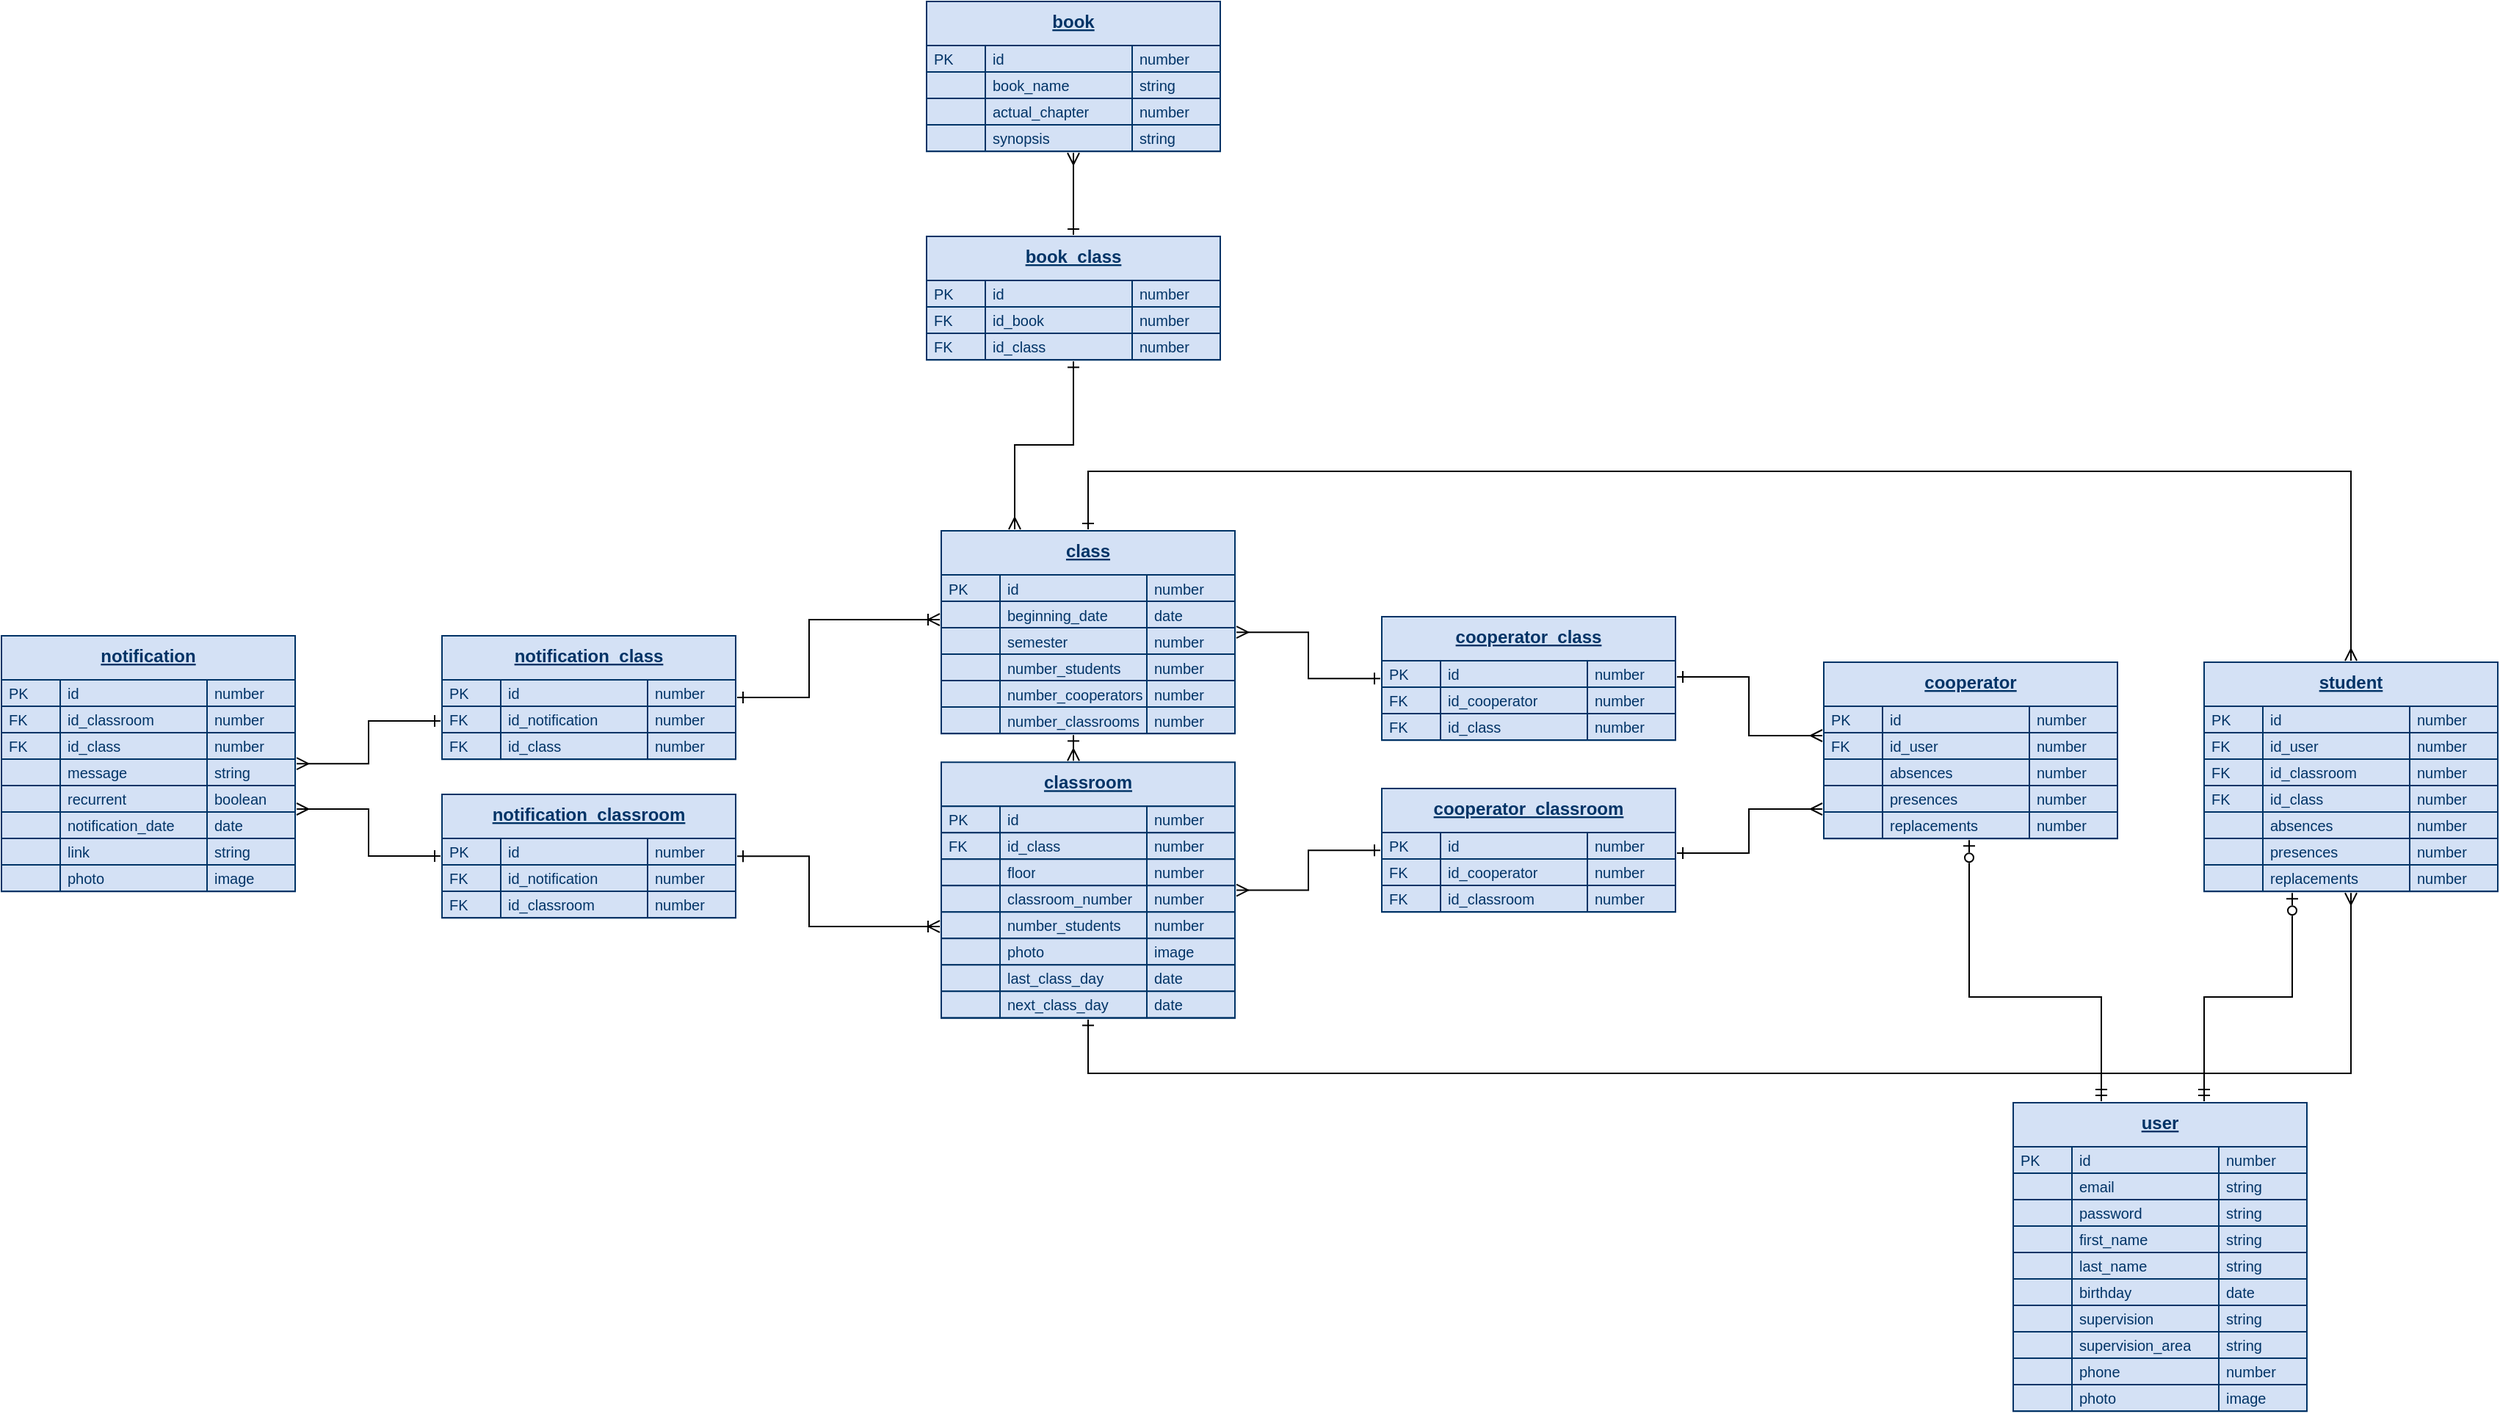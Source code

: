 <mxfile version="20.2.8" type="github">
  <diagram name="DB" id="efa7a0a1-bf9b-a30e-e6df-94a7791c09e9">
    <mxGraphModel dx="723" dy="407" grid="1" gridSize="10" guides="1" tooltips="1" connect="1" arrows="1" fold="1" page="1" pageScale="1" pageWidth="4000" pageHeight="2000" background="none" math="0" shadow="0">
      <root>
        <mxCell id="0" />
        <mxCell id="1" parent="0" />
        <mxCell id="k99aoyYJCD8kDP9gguMM-137" value="" style="edgeStyle=orthogonalEdgeStyle;rounded=0;orthogonalLoop=1;jettySize=auto;html=1;endArrow=ERone;endFill=0;startArrow=ERmany;startFill=0;" parent="1" source="k99aoyYJCD8kDP9gguMM-140" target="k99aoyYJCD8kDP9gguMM-285" edge="1">
          <mxGeometry relative="1" as="geometry">
            <mxPoint x="990" y="691.0" as="sourcePoint" />
            <mxPoint x="960" y="790" as="targetPoint" />
            <Array as="points">
              <mxPoint x="2380" y="830" />
              <mxPoint x="1520" y="830" />
            </Array>
          </mxGeometry>
        </mxCell>
        <mxCell id="k99aoyYJCD8kDP9gguMM-140" value="student" style="shape=table;startSize=30;container=1;collapsible=0;childLayout=tableLayout;fontStyle=5;align=center;fillColor=#D4E1F5;strokeColor=#003366;fontColor=#003366;verticalAlign=top;swimlaneLine=1;sketch=0;perimeterSpacing=1;" parent="1" vertex="1">
          <mxGeometry x="2280" y="550" width="200" height="156.16" as="geometry" />
        </mxCell>
        <mxCell id="k99aoyYJCD8kDP9gguMM-141" value="" style="shape=tableRow;horizontal=0;startSize=0;swimlaneHead=0;swimlaneBody=0;top=0;left=0;bottom=0;right=0;collapsible=0;dropTarget=0;fillColor=none;points=[[0,0.5],[1,0.5]];portConstraint=eastwest;" parent="k99aoyYJCD8kDP9gguMM-140" vertex="1">
          <mxGeometry y="30" width="200" height="18" as="geometry" />
        </mxCell>
        <mxCell id="k99aoyYJCD8kDP9gguMM-143" value="PK" style="shape=partialRectangle;html=1;whiteSpace=wrap;connectable=0;fillColor=#D4E1F5;top=1;left=1;bottom=1;right=1;overflow=hidden;strokeColor=#003366;strokeWidth=1;align=left;fontColor=#003366;spacingLeft=5;fontSize=10;spacing=0;allowArrows=1;expand=1;resizeHeight=0;resizeWidth=0;" parent="k99aoyYJCD8kDP9gguMM-141" vertex="1">
          <mxGeometry width="40" height="18" as="geometry">
            <mxRectangle width="40" height="18" as="alternateBounds" />
          </mxGeometry>
        </mxCell>
        <mxCell id="k99aoyYJCD8kDP9gguMM-144" value="id" style="shape=partialRectangle;html=1;whiteSpace=wrap;connectable=0;fillColor=#D4E1F5;top=1;left=1;bottom=1;right=1;overflow=hidden;strokeColor=#003366;strokeWidth=1;align=left;fontColor=#003366;spacingLeft=5;fontSize=10;spacing=0;allowArrows=1;expand=1;resizeHeight=0;resizeWidth=0;" parent="k99aoyYJCD8kDP9gguMM-141" vertex="1">
          <mxGeometry x="40" width="100" height="18" as="geometry">
            <mxRectangle width="100" height="18" as="alternateBounds" />
          </mxGeometry>
        </mxCell>
        <mxCell id="k99aoyYJCD8kDP9gguMM-142" value="number" style="shape=partialRectangle;html=1;whiteSpace=wrap;connectable=0;fillColor=#D4E1F5;top=1;left=1;bottom=1;right=1;overflow=hidden;strokeColor=#003366;strokeWidth=1;align=left;fontColor=#003366;spacingLeft=5;fontSize=10;spacing=0;allowArrows=1;expand=1;resizeHeight=0;resizeWidth=0;" parent="k99aoyYJCD8kDP9gguMM-141" vertex="1">
          <mxGeometry x="140" width="60" height="18" as="geometry">
            <mxRectangle width="60" height="18" as="alternateBounds" />
          </mxGeometry>
        </mxCell>
        <mxCell id="FdM-SJP1FNGF9AtFyQpi-65" value="" style="shape=tableRow;horizontal=0;startSize=0;swimlaneHead=0;swimlaneBody=0;top=0;left=0;bottom=0;right=0;collapsible=0;dropTarget=0;fillColor=none;points=[[0,0.5],[1,0.5]];portConstraint=eastwest;" parent="k99aoyYJCD8kDP9gguMM-140" vertex="1">
          <mxGeometry y="48" width="200" height="18" as="geometry" />
        </mxCell>
        <mxCell id="FdM-SJP1FNGF9AtFyQpi-66" value="FK" style="shape=partialRectangle;html=1;whiteSpace=wrap;connectable=1;fillColor=#D4E1F5;top=1;left=1;bottom=1;right=1;overflow=hidden;strokeColor=#003366;strokeWidth=1;allowArrows=1;snapToPoint=0;align=left;fontColor=#003366;spacingLeft=5;fontSize=10;spacing=0;" parent="FdM-SJP1FNGF9AtFyQpi-65" vertex="1">
          <mxGeometry width="40" height="18" as="geometry">
            <mxRectangle width="40" height="18" as="alternateBounds" />
          </mxGeometry>
        </mxCell>
        <mxCell id="FdM-SJP1FNGF9AtFyQpi-67" value="id_user" style="shape=partialRectangle;html=1;whiteSpace=wrap;connectable=1;fillColor=#D4E1F5;top=1;left=1;bottom=1;right=1;overflow=hidden;strokeColor=#003366;strokeWidth=1;allowArrows=1;snapToPoint=0;align=left;fontColor=#003366;spacingLeft=5;fontSize=10;spacing=0;" parent="FdM-SJP1FNGF9AtFyQpi-65" vertex="1">
          <mxGeometry x="40" width="100" height="18" as="geometry">
            <mxRectangle width="100" height="18" as="alternateBounds" />
          </mxGeometry>
        </mxCell>
        <mxCell id="FdM-SJP1FNGF9AtFyQpi-68" value="number" style="shape=partialRectangle;html=1;whiteSpace=wrap;connectable=1;fillColor=#D4E1F5;top=1;left=1;bottom=1;right=1;overflow=hidden;strokeColor=#003366;strokeWidth=1;allowArrows=1;snapToPoint=0;align=left;fontColor=#003366;spacingLeft=5;fontSize=10;spacing=0;" parent="FdM-SJP1FNGF9AtFyQpi-65" vertex="1">
          <mxGeometry x="140" width="60" height="18" as="geometry">
            <mxRectangle width="60" height="18" as="alternateBounds" />
          </mxGeometry>
        </mxCell>
        <mxCell id="k99aoyYJCD8kDP9gguMM-145" value="" style="shape=tableRow;horizontal=0;startSize=0;swimlaneHead=0;swimlaneBody=0;top=0;left=0;bottom=0;right=0;collapsible=0;dropTarget=0;fillColor=none;points=[[0,0.5],[1,0.5]];portConstraint=eastwest;" parent="k99aoyYJCD8kDP9gguMM-140" vertex="1">
          <mxGeometry y="66" width="200" height="18" as="geometry" />
        </mxCell>
        <mxCell id="k99aoyYJCD8kDP9gguMM-147" value="FK" style="shape=partialRectangle;html=1;whiteSpace=wrap;connectable=0;fillColor=#D4E1F5;top=1;left=1;bottom=1;right=1;overflow=hidden;strokeColor=#003366;strokeWidth=1;align=left;fontColor=#003366;spacingLeft=5;fontSize=10;spacing=0;" parent="k99aoyYJCD8kDP9gguMM-145" vertex="1">
          <mxGeometry width="40" height="18" as="geometry">
            <mxRectangle width="40" height="18" as="alternateBounds" />
          </mxGeometry>
        </mxCell>
        <mxCell id="k99aoyYJCD8kDP9gguMM-148" value="id_classroom" style="shape=partialRectangle;html=1;whiteSpace=wrap;connectable=0;fillColor=#D4E1F5;top=1;left=1;bottom=1;right=1;overflow=hidden;strokeColor=#003366;strokeWidth=1;align=left;fontColor=#003366;spacingLeft=5;fontSize=10;spacing=0;" parent="k99aoyYJCD8kDP9gguMM-145" vertex="1">
          <mxGeometry x="40" width="100" height="18" as="geometry">
            <mxRectangle width="100" height="18" as="alternateBounds" />
          </mxGeometry>
        </mxCell>
        <mxCell id="k99aoyYJCD8kDP9gguMM-146" value="number" style="shape=partialRectangle;html=1;whiteSpace=wrap;connectable=0;fillColor=#D4E1F5;top=1;left=1;bottom=1;right=1;overflow=hidden;strokeColor=#003366;strokeWidth=1;align=left;fontColor=#003366;spacingLeft=5;fontSize=10;spacing=0;" parent="k99aoyYJCD8kDP9gguMM-145" vertex="1">
          <mxGeometry x="140" width="60" height="18" as="geometry">
            <mxRectangle width="60" height="18" as="alternateBounds" />
          </mxGeometry>
        </mxCell>
        <mxCell id="k99aoyYJCD8kDP9gguMM-436" value="" style="shape=tableRow;horizontal=0;startSize=0;swimlaneHead=0;swimlaneBody=0;top=0;left=0;bottom=0;right=0;collapsible=0;dropTarget=0;fillColor=none;points=[[0,0.5],[1,0.5]];portConstraint=eastwest;" parent="k99aoyYJCD8kDP9gguMM-140" vertex="1">
          <mxGeometry y="84" width="200" height="18" as="geometry" />
        </mxCell>
        <mxCell id="k99aoyYJCD8kDP9gguMM-437" value="FK" style="shape=partialRectangle;html=1;whiteSpace=wrap;connectable=1;fillColor=#D4E1F5;top=1;left=1;bottom=1;right=1;overflow=hidden;strokeColor=#003366;strokeWidth=1;allowArrows=1;snapToPoint=0;align=left;fontColor=#003366;spacingLeft=5;fontSize=10;spacing=0;" parent="k99aoyYJCD8kDP9gguMM-436" vertex="1">
          <mxGeometry width="40" height="18" as="geometry">
            <mxRectangle width="40" height="18" as="alternateBounds" />
          </mxGeometry>
        </mxCell>
        <mxCell id="k99aoyYJCD8kDP9gguMM-438" value="id_class" style="shape=partialRectangle;html=1;whiteSpace=wrap;connectable=1;fillColor=#D4E1F5;top=1;left=1;bottom=1;right=1;overflow=hidden;strokeColor=#003366;strokeWidth=1;allowArrows=1;snapToPoint=0;align=left;fontColor=#003366;spacingLeft=5;fontSize=10;spacing=0;" parent="k99aoyYJCD8kDP9gguMM-436" vertex="1">
          <mxGeometry x="40" width="100" height="18" as="geometry">
            <mxRectangle width="100" height="18" as="alternateBounds" />
          </mxGeometry>
        </mxCell>
        <mxCell id="k99aoyYJCD8kDP9gguMM-439" value="number" style="shape=partialRectangle;html=1;whiteSpace=wrap;connectable=1;fillColor=#D4E1F5;top=1;left=1;bottom=1;right=1;overflow=hidden;strokeColor=#003366;strokeWidth=1;allowArrows=1;snapToPoint=0;align=left;fontColor=#003366;spacingLeft=5;fontSize=10;spacing=0;" parent="k99aoyYJCD8kDP9gguMM-436" vertex="1">
          <mxGeometry x="140" width="60" height="18" as="geometry">
            <mxRectangle width="60" height="18" as="alternateBounds" />
          </mxGeometry>
        </mxCell>
        <mxCell id="k99aoyYJCD8kDP9gguMM-451" value="" style="shape=tableRow;horizontal=0;startSize=0;swimlaneHead=0;swimlaneBody=0;top=0;left=0;bottom=0;right=0;collapsible=0;dropTarget=0;fillColor=none;points=[[0,0.5],[1,0.5]];portConstraint=eastwest;" parent="k99aoyYJCD8kDP9gguMM-140" vertex="1">
          <mxGeometry y="102" width="200" height="18" as="geometry" />
        </mxCell>
        <mxCell id="k99aoyYJCD8kDP9gguMM-452" value="" style="shape=partialRectangle;html=1;whiteSpace=wrap;connectable=1;fillColor=#D4E1F5;top=1;left=1;bottom=1;right=1;overflow=hidden;strokeColor=#003366;strokeWidth=1;allowArrows=1;snapToPoint=0;align=left;fontColor=#003366;spacingLeft=5;fontSize=10;spacing=0;" parent="k99aoyYJCD8kDP9gguMM-451" vertex="1">
          <mxGeometry width="40" height="18" as="geometry">
            <mxRectangle width="40" height="18" as="alternateBounds" />
          </mxGeometry>
        </mxCell>
        <mxCell id="k99aoyYJCD8kDP9gguMM-453" value="absences" style="shape=partialRectangle;html=1;whiteSpace=wrap;connectable=1;fillColor=#D4E1F5;top=1;left=1;bottom=1;right=1;overflow=hidden;strokeColor=#003366;strokeWidth=1;allowArrows=1;snapToPoint=0;align=left;fontColor=#003366;spacingLeft=5;fontSize=10;spacing=0;" parent="k99aoyYJCD8kDP9gguMM-451" vertex="1">
          <mxGeometry x="40" width="100" height="18" as="geometry">
            <mxRectangle width="100" height="18" as="alternateBounds" />
          </mxGeometry>
        </mxCell>
        <mxCell id="k99aoyYJCD8kDP9gguMM-454" value="number" style="shape=partialRectangle;html=1;whiteSpace=wrap;connectable=1;fillColor=#D4E1F5;top=1;left=1;bottom=1;right=1;overflow=hidden;strokeColor=#003366;strokeWidth=1;allowArrows=1;snapToPoint=0;align=left;fontColor=#003366;spacingLeft=5;fontSize=10;spacing=0;" parent="k99aoyYJCD8kDP9gguMM-451" vertex="1">
          <mxGeometry x="140" width="60" height="18" as="geometry">
            <mxRectangle width="60" height="18" as="alternateBounds" />
          </mxGeometry>
        </mxCell>
        <mxCell id="k99aoyYJCD8kDP9gguMM-455" value="" style="shape=tableRow;horizontal=0;startSize=0;swimlaneHead=0;swimlaneBody=0;top=0;left=0;bottom=0;right=0;collapsible=0;dropTarget=0;fillColor=none;points=[[0,0.5],[1,0.5]];portConstraint=eastwest;" parent="k99aoyYJCD8kDP9gguMM-140" vertex="1">
          <mxGeometry y="120" width="200" height="18" as="geometry" />
        </mxCell>
        <mxCell id="k99aoyYJCD8kDP9gguMM-456" value="" style="shape=partialRectangle;html=1;whiteSpace=wrap;connectable=1;fillColor=#D4E1F5;top=1;left=1;bottom=1;right=1;overflow=hidden;strokeColor=#003366;strokeWidth=1;allowArrows=1;snapToPoint=0;align=left;fontColor=#003366;spacingLeft=5;fontSize=10;spacing=0;" parent="k99aoyYJCD8kDP9gguMM-455" vertex="1">
          <mxGeometry width="40" height="18" as="geometry">
            <mxRectangle width="40" height="18" as="alternateBounds" />
          </mxGeometry>
        </mxCell>
        <mxCell id="k99aoyYJCD8kDP9gguMM-457" value="presences" style="shape=partialRectangle;html=1;whiteSpace=wrap;connectable=1;fillColor=#D4E1F5;top=1;left=1;bottom=1;right=1;overflow=hidden;strokeColor=#003366;strokeWidth=1;allowArrows=1;snapToPoint=0;align=left;fontColor=#003366;spacingLeft=5;fontSize=10;spacing=0;" parent="k99aoyYJCD8kDP9gguMM-455" vertex="1">
          <mxGeometry x="40" width="100" height="18" as="geometry">
            <mxRectangle width="100" height="18" as="alternateBounds" />
          </mxGeometry>
        </mxCell>
        <mxCell id="k99aoyYJCD8kDP9gguMM-458" value="number" style="shape=partialRectangle;html=1;whiteSpace=wrap;connectable=1;fillColor=#D4E1F5;top=1;left=1;bottom=1;right=1;overflow=hidden;strokeColor=#003366;strokeWidth=1;allowArrows=1;snapToPoint=0;align=left;fontColor=#003366;spacingLeft=5;fontSize=10;spacing=0;" parent="k99aoyYJCD8kDP9gguMM-455" vertex="1">
          <mxGeometry x="140" width="60" height="18" as="geometry">
            <mxRectangle width="60" height="18" as="alternateBounds" />
          </mxGeometry>
        </mxCell>
        <mxCell id="k99aoyYJCD8kDP9gguMM-467" value="" style="shape=tableRow;horizontal=0;startSize=0;swimlaneHead=0;swimlaneBody=0;top=0;left=0;bottom=0;right=0;collapsible=0;dropTarget=0;fillColor=none;points=[[0,0.5],[1,0.5]];portConstraint=eastwest;" parent="k99aoyYJCD8kDP9gguMM-140" vertex="1">
          <mxGeometry y="138" width="200" height="18" as="geometry" />
        </mxCell>
        <mxCell id="k99aoyYJCD8kDP9gguMM-468" value="" style="shape=partialRectangle;html=1;whiteSpace=wrap;connectable=1;fillColor=#D4E1F5;top=1;left=1;bottom=1;right=1;overflow=hidden;strokeColor=#003366;strokeWidth=1;allowArrows=1;snapToPoint=0;align=left;fontColor=#003366;spacingLeft=5;fontSize=10;spacing=0;" parent="k99aoyYJCD8kDP9gguMM-467" vertex="1">
          <mxGeometry width="40" height="18" as="geometry">
            <mxRectangle width="40" height="18" as="alternateBounds" />
          </mxGeometry>
        </mxCell>
        <mxCell id="k99aoyYJCD8kDP9gguMM-469" value="replacements" style="shape=partialRectangle;html=1;whiteSpace=wrap;connectable=1;fillColor=#D4E1F5;top=1;left=1;bottom=1;right=1;overflow=hidden;strokeColor=#003366;strokeWidth=1;allowArrows=1;snapToPoint=0;align=left;fontColor=#003366;spacingLeft=5;fontSize=10;spacing=0;" parent="k99aoyYJCD8kDP9gguMM-467" vertex="1">
          <mxGeometry x="40" width="100" height="18" as="geometry">
            <mxRectangle width="100" height="18" as="alternateBounds" />
          </mxGeometry>
        </mxCell>
        <mxCell id="k99aoyYJCD8kDP9gguMM-470" value="number" style="shape=partialRectangle;html=1;whiteSpace=wrap;connectable=1;fillColor=#D4E1F5;top=1;left=1;bottom=1;right=1;overflow=hidden;strokeColor=#003366;strokeWidth=1;allowArrows=1;snapToPoint=0;align=left;fontColor=#003366;spacingLeft=5;fontSize=10;spacing=0;" parent="k99aoyYJCD8kDP9gguMM-467" vertex="1">
          <mxGeometry x="140" width="60" height="18" as="geometry">
            <mxRectangle width="60" height="18" as="alternateBounds" />
          </mxGeometry>
        </mxCell>
        <mxCell id="k99aoyYJCD8kDP9gguMM-285" value="classroom" style="shape=table;startSize=30;container=1;collapsible=0;childLayout=tableLayout;fontStyle=5;align=center;fillColor=#D4E1F5;strokeColor=#003366;fontColor=#003366;verticalAlign=top;swimlaneLine=1;sketch=0;perimeterSpacing=1;" parent="1" vertex="1">
          <mxGeometry x="1420" y="618.16" width="200" height="174.16" as="geometry" />
        </mxCell>
        <mxCell id="k99aoyYJCD8kDP9gguMM-286" value="" style="shape=tableRow;horizontal=0;startSize=0;swimlaneHead=0;swimlaneBody=0;top=0;left=0;bottom=0;right=0;collapsible=0;dropTarget=0;fillColor=none;points=[[0,0.5],[1,0.5]];portConstraint=eastwest;" parent="k99aoyYJCD8kDP9gguMM-285" vertex="1">
          <mxGeometry y="30" width="200" height="18" as="geometry" />
        </mxCell>
        <mxCell id="k99aoyYJCD8kDP9gguMM-287" value="PK" style="shape=partialRectangle;html=1;whiteSpace=wrap;connectable=0;fillColor=#D4E1F5;top=1;left=1;bottom=1;right=1;overflow=hidden;strokeColor=#003366;strokeWidth=1;align=left;fontColor=#003366;spacingLeft=5;fontSize=10;spacing=0;allowArrows=1;expand=1;resizeHeight=0;resizeWidth=0;" parent="k99aoyYJCD8kDP9gguMM-286" vertex="1">
          <mxGeometry width="40" height="18" as="geometry">
            <mxRectangle width="40" height="18" as="alternateBounds" />
          </mxGeometry>
        </mxCell>
        <mxCell id="k99aoyYJCD8kDP9gguMM-288" value="id" style="shape=partialRectangle;html=1;whiteSpace=wrap;connectable=0;fillColor=#D4E1F5;top=1;left=1;bottom=1;right=1;overflow=hidden;strokeColor=#003366;strokeWidth=1;align=left;fontColor=#003366;spacingLeft=5;fontSize=10;spacing=0;allowArrows=1;expand=1;resizeHeight=0;resizeWidth=0;" parent="k99aoyYJCD8kDP9gguMM-286" vertex="1">
          <mxGeometry x="40" width="100" height="18" as="geometry">
            <mxRectangle width="100" height="18" as="alternateBounds" />
          </mxGeometry>
        </mxCell>
        <mxCell id="k99aoyYJCD8kDP9gguMM-289" value="number" style="shape=partialRectangle;html=1;whiteSpace=wrap;connectable=0;fillColor=#D4E1F5;top=1;left=1;bottom=1;right=1;overflow=hidden;strokeColor=#003366;strokeWidth=1;align=left;fontColor=#003366;spacingLeft=5;fontSize=10;spacing=0;allowArrows=1;expand=1;resizeHeight=0;resizeWidth=0;" parent="k99aoyYJCD8kDP9gguMM-286" vertex="1">
          <mxGeometry x="140" width="60" height="18" as="geometry">
            <mxRectangle width="60" height="18" as="alternateBounds" />
          </mxGeometry>
        </mxCell>
        <mxCell id="k99aoyYJCD8kDP9gguMM-397" value="" style="shape=tableRow;horizontal=0;startSize=0;swimlaneHead=0;swimlaneBody=0;top=0;left=0;bottom=0;right=0;collapsible=0;dropTarget=0;fillColor=none;points=[[0,0.5],[1,0.5]];portConstraint=eastwest;" parent="k99aoyYJCD8kDP9gguMM-285" vertex="1">
          <mxGeometry y="48" width="200" height="18" as="geometry" />
        </mxCell>
        <mxCell id="k99aoyYJCD8kDP9gguMM-398" value="FK" style="shape=partialRectangle;html=1;whiteSpace=wrap;connectable=1;fillColor=#D4E1F5;top=1;left=1;bottom=1;right=1;overflow=hidden;strokeColor=#003366;strokeWidth=1;allowArrows=1;snapToPoint=0;align=left;fontColor=#003366;spacingLeft=5;fontSize=10;spacing=0;" parent="k99aoyYJCD8kDP9gguMM-397" vertex="1">
          <mxGeometry width="40" height="18" as="geometry">
            <mxRectangle width="40" height="18" as="alternateBounds" />
          </mxGeometry>
        </mxCell>
        <mxCell id="k99aoyYJCD8kDP9gguMM-399" value="id_class" style="shape=partialRectangle;html=1;whiteSpace=wrap;connectable=1;fillColor=#D4E1F5;top=1;left=1;bottom=1;right=1;overflow=hidden;strokeColor=#003366;strokeWidth=1;allowArrows=1;snapToPoint=0;align=left;fontColor=#003366;spacingLeft=5;fontSize=10;spacing=0;" parent="k99aoyYJCD8kDP9gguMM-397" vertex="1">
          <mxGeometry x="40" width="100" height="18" as="geometry">
            <mxRectangle width="100" height="18" as="alternateBounds" />
          </mxGeometry>
        </mxCell>
        <mxCell id="k99aoyYJCD8kDP9gguMM-400" value="number" style="shape=partialRectangle;html=1;whiteSpace=wrap;connectable=1;fillColor=#D4E1F5;top=1;left=1;bottom=1;right=1;overflow=hidden;strokeColor=#003366;strokeWidth=1;allowArrows=1;snapToPoint=0;align=left;fontColor=#003366;spacingLeft=5;fontSize=10;spacing=0;" parent="k99aoyYJCD8kDP9gguMM-397" vertex="1">
          <mxGeometry x="140" width="60" height="18" as="geometry">
            <mxRectangle width="60" height="18" as="alternateBounds" />
          </mxGeometry>
        </mxCell>
        <mxCell id="k99aoyYJCD8kDP9gguMM-290" value="" style="shape=tableRow;horizontal=0;startSize=0;swimlaneHead=0;swimlaneBody=0;top=0;left=0;bottom=0;right=0;collapsible=0;dropTarget=0;fillColor=none;points=[[0,0.5],[1,0.5]];portConstraint=eastwest;" parent="k99aoyYJCD8kDP9gguMM-285" vertex="1">
          <mxGeometry y="66" width="200" height="18" as="geometry" />
        </mxCell>
        <mxCell id="k99aoyYJCD8kDP9gguMM-291" value="" style="shape=partialRectangle;html=1;whiteSpace=wrap;connectable=0;fillColor=#D4E1F5;top=1;left=1;bottom=1;right=1;overflow=hidden;strokeColor=#003366;strokeWidth=1;align=left;fontColor=#003366;spacingLeft=5;fontSize=10;spacing=0;" parent="k99aoyYJCD8kDP9gguMM-290" vertex="1">
          <mxGeometry width="40" height="18" as="geometry">
            <mxRectangle width="40" height="18" as="alternateBounds" />
          </mxGeometry>
        </mxCell>
        <mxCell id="k99aoyYJCD8kDP9gguMM-292" value="floor" style="shape=partialRectangle;html=1;whiteSpace=wrap;connectable=0;fillColor=#D4E1F5;top=1;left=1;bottom=1;right=1;overflow=hidden;strokeColor=#003366;strokeWidth=1;align=left;fontColor=#003366;spacingLeft=5;fontSize=10;spacing=0;" parent="k99aoyYJCD8kDP9gguMM-290" vertex="1">
          <mxGeometry x="40" width="100" height="18" as="geometry">
            <mxRectangle width="100" height="18" as="alternateBounds" />
          </mxGeometry>
        </mxCell>
        <mxCell id="k99aoyYJCD8kDP9gguMM-293" value="number" style="shape=partialRectangle;html=1;whiteSpace=wrap;connectable=0;fillColor=#D4E1F5;top=1;left=1;bottom=1;right=1;overflow=hidden;strokeColor=#003366;strokeWidth=1;align=left;fontColor=#003366;spacingLeft=5;fontSize=10;spacing=0;" parent="k99aoyYJCD8kDP9gguMM-290" vertex="1">
          <mxGeometry x="140" width="60" height="18" as="geometry">
            <mxRectangle width="60" height="18" as="alternateBounds" />
          </mxGeometry>
        </mxCell>
        <mxCell id="k99aoyYJCD8kDP9gguMM-294" value="" style="shape=tableRow;horizontal=0;startSize=0;swimlaneHead=0;swimlaneBody=0;top=0;left=0;bottom=0;right=0;collapsible=0;dropTarget=0;fillColor=none;points=[[0,0.5],[1,0.5]];portConstraint=eastwest;" parent="k99aoyYJCD8kDP9gguMM-285" vertex="1">
          <mxGeometry y="84" width="200" height="18" as="geometry" />
        </mxCell>
        <mxCell id="k99aoyYJCD8kDP9gguMM-295" value="" style="shape=partialRectangle;html=1;whiteSpace=wrap;connectable=1;fillColor=#D4E1F5;top=1;left=1;bottom=1;right=1;overflow=hidden;strokeColor=#003366;strokeWidth=1;allowArrows=1;snapToPoint=0;align=left;fontColor=#003366;spacingLeft=5;fontSize=10;spacing=0;" parent="k99aoyYJCD8kDP9gguMM-294" vertex="1">
          <mxGeometry width="40" height="18" as="geometry">
            <mxRectangle width="40" height="18" as="alternateBounds" />
          </mxGeometry>
        </mxCell>
        <mxCell id="k99aoyYJCD8kDP9gguMM-296" value="classroom_number" style="shape=partialRectangle;html=1;whiteSpace=wrap;connectable=1;fillColor=#D4E1F5;top=1;left=1;bottom=1;right=1;overflow=hidden;strokeColor=#003366;strokeWidth=1;allowArrows=1;snapToPoint=0;align=left;fontColor=#003366;spacingLeft=5;fontSize=10;spacing=0;" parent="k99aoyYJCD8kDP9gguMM-294" vertex="1">
          <mxGeometry x="40" width="100" height="18" as="geometry">
            <mxRectangle width="100" height="18" as="alternateBounds" />
          </mxGeometry>
        </mxCell>
        <mxCell id="k99aoyYJCD8kDP9gguMM-297" value="number" style="shape=partialRectangle;html=1;whiteSpace=wrap;connectable=1;fillColor=#D4E1F5;top=1;left=1;bottom=1;right=1;overflow=hidden;strokeColor=#003366;strokeWidth=1;allowArrows=1;snapToPoint=0;align=left;fontColor=#003366;spacingLeft=5;fontSize=10;spacing=0;" parent="k99aoyYJCD8kDP9gguMM-294" vertex="1">
          <mxGeometry x="140" width="60" height="18" as="geometry">
            <mxRectangle width="60" height="18" as="alternateBounds" />
          </mxGeometry>
        </mxCell>
        <mxCell id="k99aoyYJCD8kDP9gguMM-298" value="" style="shape=tableRow;horizontal=0;startSize=0;swimlaneHead=0;swimlaneBody=0;top=0;left=0;bottom=0;right=0;collapsible=0;dropTarget=0;fillColor=none;points=[[0,0.5],[1,0.5]];portConstraint=eastwest;" parent="k99aoyYJCD8kDP9gguMM-285" vertex="1">
          <mxGeometry y="102" width="200" height="18" as="geometry" />
        </mxCell>
        <mxCell id="k99aoyYJCD8kDP9gguMM-299" value="" style="shape=partialRectangle;html=1;whiteSpace=wrap;connectable=1;fillColor=#D4E1F5;top=1;left=1;bottom=1;right=1;overflow=hidden;strokeColor=#003366;strokeWidth=1;allowArrows=1;snapToPoint=0;align=left;fontColor=#003366;spacingLeft=5;fontSize=10;spacing=0;" parent="k99aoyYJCD8kDP9gguMM-298" vertex="1">
          <mxGeometry width="40" height="18" as="geometry">
            <mxRectangle width="40" height="18" as="alternateBounds" />
          </mxGeometry>
        </mxCell>
        <mxCell id="k99aoyYJCD8kDP9gguMM-300" value="number_students" style="shape=partialRectangle;html=1;whiteSpace=wrap;connectable=1;fillColor=#D4E1F5;top=1;left=1;bottom=1;right=1;overflow=hidden;strokeColor=#003366;strokeWidth=1;allowArrows=1;snapToPoint=0;align=left;fontColor=#003366;spacingLeft=5;fontSize=10;spacing=0;" parent="k99aoyYJCD8kDP9gguMM-298" vertex="1">
          <mxGeometry x="40" width="100" height="18" as="geometry">
            <mxRectangle width="100" height="18" as="alternateBounds" />
          </mxGeometry>
        </mxCell>
        <mxCell id="k99aoyYJCD8kDP9gguMM-301" value="number" style="shape=partialRectangle;html=1;whiteSpace=wrap;connectable=1;fillColor=#D4E1F5;top=1;left=1;bottom=1;right=1;overflow=hidden;strokeColor=#003366;strokeWidth=1;allowArrows=1;snapToPoint=0;align=left;fontColor=#003366;spacingLeft=5;fontSize=10;spacing=0;" parent="k99aoyYJCD8kDP9gguMM-298" vertex="1">
          <mxGeometry x="140" width="60" height="18" as="geometry">
            <mxRectangle width="60" height="18" as="alternateBounds" />
          </mxGeometry>
        </mxCell>
        <mxCell id="k99aoyYJCD8kDP9gguMM-302" value="" style="shape=tableRow;horizontal=0;startSize=0;swimlaneHead=0;swimlaneBody=0;top=0;left=0;bottom=0;right=0;collapsible=0;dropTarget=0;fillColor=none;points=[[0,0.5],[1,0.5]];portConstraint=eastwest;" parent="k99aoyYJCD8kDP9gguMM-285" vertex="1">
          <mxGeometry y="120" width="200" height="18" as="geometry" />
        </mxCell>
        <mxCell id="k99aoyYJCD8kDP9gguMM-303" value="" style="shape=partialRectangle;html=1;whiteSpace=wrap;connectable=1;fillColor=#D4E1F5;top=1;left=1;bottom=1;right=1;overflow=hidden;strokeColor=#003366;strokeWidth=1;allowArrows=1;snapToPoint=0;align=left;fontColor=#003366;spacingLeft=5;fontSize=10;spacing=0;" parent="k99aoyYJCD8kDP9gguMM-302" vertex="1">
          <mxGeometry width="40" height="18" as="geometry">
            <mxRectangle width="40" height="18" as="alternateBounds" />
          </mxGeometry>
        </mxCell>
        <mxCell id="k99aoyYJCD8kDP9gguMM-304" value="photo" style="shape=partialRectangle;html=1;whiteSpace=wrap;connectable=1;fillColor=#D4E1F5;top=1;left=1;bottom=1;right=1;overflow=hidden;strokeColor=#003366;strokeWidth=1;allowArrows=1;snapToPoint=0;align=left;fontColor=#003366;spacingLeft=5;fontSize=10;spacing=0;" parent="k99aoyYJCD8kDP9gguMM-302" vertex="1">
          <mxGeometry x="40" width="100" height="18" as="geometry">
            <mxRectangle width="100" height="18" as="alternateBounds" />
          </mxGeometry>
        </mxCell>
        <mxCell id="k99aoyYJCD8kDP9gguMM-305" value="image" style="shape=partialRectangle;html=1;whiteSpace=wrap;connectable=1;fillColor=#D4E1F5;top=1;left=1;bottom=1;right=1;overflow=hidden;strokeColor=#003366;strokeWidth=1;allowArrows=1;snapToPoint=0;align=left;fontColor=#003366;spacingLeft=5;fontSize=10;spacing=0;" parent="k99aoyYJCD8kDP9gguMM-302" vertex="1">
          <mxGeometry x="140" width="60" height="18" as="geometry">
            <mxRectangle width="60" height="18" as="alternateBounds" />
          </mxGeometry>
        </mxCell>
        <mxCell id="k99aoyYJCD8kDP9gguMM-459" value="" style="shape=tableRow;horizontal=0;startSize=0;swimlaneHead=0;swimlaneBody=0;top=0;left=0;bottom=0;right=0;collapsible=0;dropTarget=0;fillColor=none;points=[[0,0.5],[1,0.5]];portConstraint=eastwest;" parent="k99aoyYJCD8kDP9gguMM-285" vertex="1">
          <mxGeometry y="138" width="200" height="18" as="geometry" />
        </mxCell>
        <mxCell id="k99aoyYJCD8kDP9gguMM-460" value="" style="shape=partialRectangle;html=1;whiteSpace=wrap;connectable=1;fillColor=#D4E1F5;top=1;left=1;bottom=1;right=1;overflow=hidden;strokeColor=#003366;strokeWidth=1;allowArrows=1;snapToPoint=0;align=left;fontColor=#003366;spacingLeft=5;fontSize=10;spacing=0;" parent="k99aoyYJCD8kDP9gguMM-459" vertex="1">
          <mxGeometry width="40" height="18" as="geometry">
            <mxRectangle width="40" height="18" as="alternateBounds" />
          </mxGeometry>
        </mxCell>
        <mxCell id="k99aoyYJCD8kDP9gguMM-461" value="last_class_day" style="shape=partialRectangle;html=1;whiteSpace=wrap;connectable=1;fillColor=#D4E1F5;top=1;left=1;bottom=1;right=1;overflow=hidden;strokeColor=#003366;strokeWidth=1;allowArrows=1;snapToPoint=0;align=left;fontColor=#003366;spacingLeft=5;fontSize=10;spacing=0;" parent="k99aoyYJCD8kDP9gguMM-459" vertex="1">
          <mxGeometry x="40" width="100" height="18" as="geometry">
            <mxRectangle width="100" height="18" as="alternateBounds" />
          </mxGeometry>
        </mxCell>
        <mxCell id="k99aoyYJCD8kDP9gguMM-462" value="date" style="shape=partialRectangle;html=1;whiteSpace=wrap;connectable=1;fillColor=#D4E1F5;top=1;left=1;bottom=1;right=1;overflow=hidden;strokeColor=#003366;strokeWidth=1;allowArrows=1;snapToPoint=0;align=left;fontColor=#003366;spacingLeft=5;fontSize=10;spacing=0;" parent="k99aoyYJCD8kDP9gguMM-459" vertex="1">
          <mxGeometry x="140" width="60" height="18" as="geometry">
            <mxRectangle width="60" height="18" as="alternateBounds" />
          </mxGeometry>
        </mxCell>
        <mxCell id="k99aoyYJCD8kDP9gguMM-463" value="" style="shape=tableRow;horizontal=0;startSize=0;swimlaneHead=0;swimlaneBody=0;top=0;left=0;bottom=0;right=0;collapsible=0;dropTarget=0;fillColor=none;points=[[0,0.5],[1,0.5]];portConstraint=eastwest;" parent="k99aoyYJCD8kDP9gguMM-285" vertex="1">
          <mxGeometry y="156" width="200" height="18" as="geometry" />
        </mxCell>
        <mxCell id="k99aoyYJCD8kDP9gguMM-464" value="" style="shape=partialRectangle;html=1;whiteSpace=wrap;connectable=1;fillColor=#D4E1F5;top=1;left=1;bottom=1;right=1;overflow=hidden;strokeColor=#003366;strokeWidth=1;allowArrows=1;snapToPoint=0;align=left;fontColor=#003366;spacingLeft=5;fontSize=10;spacing=0;" parent="k99aoyYJCD8kDP9gguMM-463" vertex="1">
          <mxGeometry width="40" height="18" as="geometry">
            <mxRectangle width="40" height="18" as="alternateBounds" />
          </mxGeometry>
        </mxCell>
        <mxCell id="k99aoyYJCD8kDP9gguMM-465" value="next_class_day" style="shape=partialRectangle;html=1;whiteSpace=wrap;connectable=1;fillColor=#D4E1F5;top=1;left=1;bottom=1;right=1;overflow=hidden;strokeColor=#003366;strokeWidth=1;allowArrows=1;snapToPoint=0;align=left;fontColor=#003366;spacingLeft=5;fontSize=10;spacing=0;" parent="k99aoyYJCD8kDP9gguMM-463" vertex="1">
          <mxGeometry x="40" width="100" height="18" as="geometry">
            <mxRectangle width="100" height="18" as="alternateBounds" />
          </mxGeometry>
        </mxCell>
        <mxCell id="k99aoyYJCD8kDP9gguMM-466" value="date" style="shape=partialRectangle;html=1;whiteSpace=wrap;connectable=1;fillColor=#D4E1F5;top=1;left=1;bottom=1;right=1;overflow=hidden;strokeColor=#003366;strokeWidth=1;allowArrows=1;snapToPoint=0;align=left;fontColor=#003366;spacingLeft=5;fontSize=10;spacing=0;" parent="k99aoyYJCD8kDP9gguMM-463" vertex="1">
          <mxGeometry x="140" width="60" height="18" as="geometry">
            <mxRectangle width="60" height="18" as="alternateBounds" />
          </mxGeometry>
        </mxCell>
        <mxCell id="k99aoyYJCD8kDP9gguMM-367" value="" style="edgeStyle=orthogonalEdgeStyle;rounded=0;orthogonalLoop=1;jettySize=auto;html=1;fontSize=10;fontColor=#003366;startArrow=ERone;startFill=0;endArrow=ERoneToMany;endFill=0;" parent="1" source="FdM-SJP1FNGF9AtFyQpi-89" target="k99aoyYJCD8kDP9gguMM-285" edge="1">
          <mxGeometry relative="1" as="geometry">
            <Array as="points">
              <mxPoint x="1330" y="682" />
              <mxPoint x="1330" y="730" />
            </Array>
          </mxGeometry>
        </mxCell>
        <mxCell id="FdM-SJP1FNGF9AtFyQpi-102" value="" style="edgeStyle=orthogonalEdgeStyle;rounded=0;orthogonalLoop=1;jettySize=auto;html=1;startArrow=ERmany;startFill=0;endArrow=ERone;endFill=0;" parent="1" source="k99aoyYJCD8kDP9gguMM-338" target="FdM-SJP1FNGF9AtFyQpi-76" edge="1">
          <mxGeometry relative="1" as="geometry">
            <Array as="points">
              <mxPoint x="1030" y="619" />
              <mxPoint x="1030" y="590" />
            </Array>
          </mxGeometry>
        </mxCell>
        <mxCell id="FdM-SJP1FNGF9AtFyQpi-103" value="" style="edgeStyle=orthogonalEdgeStyle;rounded=0;orthogonalLoop=1;jettySize=auto;html=1;startArrow=ERmany;startFill=0;endArrow=ERone;endFill=0;" parent="1" source="k99aoyYJCD8kDP9gguMM-338" target="FdM-SJP1FNGF9AtFyQpi-89" edge="1">
          <mxGeometry relative="1" as="geometry">
            <Array as="points">
              <mxPoint x="1030" y="650" />
              <mxPoint x="1030" y="682" />
            </Array>
          </mxGeometry>
        </mxCell>
        <mxCell id="k99aoyYJCD8kDP9gguMM-338" value="notification" style="shape=table;startSize=30;container=1;collapsible=0;childLayout=tableLayout;fontStyle=5;align=center;fillColor=#D4E1F5;strokeColor=#003366;fontColor=#003366;verticalAlign=top;swimlaneLine=1;sketch=0;perimeterSpacing=1;" parent="1" vertex="1">
          <mxGeometry x="780" y="532" width="200" height="174.16" as="geometry" />
        </mxCell>
        <mxCell id="k99aoyYJCD8kDP9gguMM-339" value="" style="shape=tableRow;horizontal=0;startSize=0;swimlaneHead=0;swimlaneBody=0;top=0;left=0;bottom=0;right=0;collapsible=0;dropTarget=0;fillColor=none;points=[[0,0.5],[1,0.5]];portConstraint=eastwest;" parent="k99aoyYJCD8kDP9gguMM-338" vertex="1">
          <mxGeometry y="30" width="200" height="18" as="geometry" />
        </mxCell>
        <mxCell id="k99aoyYJCD8kDP9gguMM-340" value="PK" style="shape=partialRectangle;html=1;whiteSpace=wrap;connectable=0;fillColor=#D4E1F5;top=1;left=1;bottom=1;right=1;overflow=hidden;strokeColor=#003366;strokeWidth=1;align=left;fontColor=#003366;spacingLeft=5;fontSize=10;spacing=0;allowArrows=1;expand=1;resizeHeight=0;resizeWidth=0;" parent="k99aoyYJCD8kDP9gguMM-339" vertex="1">
          <mxGeometry width="40" height="18" as="geometry">
            <mxRectangle width="40" height="18" as="alternateBounds" />
          </mxGeometry>
        </mxCell>
        <mxCell id="k99aoyYJCD8kDP9gguMM-341" value="id" style="shape=partialRectangle;html=1;whiteSpace=wrap;connectable=0;fillColor=#D4E1F5;top=1;left=1;bottom=1;right=1;overflow=hidden;strokeColor=#003366;strokeWidth=1;align=left;fontColor=#003366;spacingLeft=5;fontSize=10;spacing=0;allowArrows=1;expand=1;resizeHeight=0;resizeWidth=0;" parent="k99aoyYJCD8kDP9gguMM-339" vertex="1">
          <mxGeometry x="40" width="100" height="18" as="geometry">
            <mxRectangle width="100" height="18" as="alternateBounds" />
          </mxGeometry>
        </mxCell>
        <mxCell id="k99aoyYJCD8kDP9gguMM-342" value="number" style="shape=partialRectangle;html=1;whiteSpace=wrap;connectable=0;fillColor=#D4E1F5;top=1;left=1;bottom=1;right=1;overflow=hidden;strokeColor=#003366;strokeWidth=1;align=left;fontColor=#003366;spacingLeft=5;fontSize=10;spacing=0;allowArrows=1;expand=1;resizeHeight=0;resizeWidth=0;" parent="k99aoyYJCD8kDP9gguMM-339" vertex="1">
          <mxGeometry x="140" width="60" height="18" as="geometry">
            <mxRectangle width="60" height="18" as="alternateBounds" />
          </mxGeometry>
        </mxCell>
        <mxCell id="k99aoyYJCD8kDP9gguMM-343" value="" style="shape=tableRow;horizontal=0;startSize=0;swimlaneHead=0;swimlaneBody=0;top=0;left=0;bottom=0;right=0;collapsible=0;dropTarget=0;fillColor=none;points=[[0,0.5],[1,0.5]];portConstraint=eastwest;" parent="k99aoyYJCD8kDP9gguMM-338" vertex="1">
          <mxGeometry y="48" width="200" height="18" as="geometry" />
        </mxCell>
        <mxCell id="k99aoyYJCD8kDP9gguMM-344" value="FK" style="shape=partialRectangle;html=1;whiteSpace=wrap;connectable=0;fillColor=#D4E1F5;top=1;left=1;bottom=1;right=1;overflow=hidden;strokeColor=#003366;strokeWidth=1;align=left;fontColor=#003366;spacingLeft=5;fontSize=10;spacing=0;" parent="k99aoyYJCD8kDP9gguMM-343" vertex="1">
          <mxGeometry width="40" height="18" as="geometry">
            <mxRectangle width="40" height="18" as="alternateBounds" />
          </mxGeometry>
        </mxCell>
        <mxCell id="k99aoyYJCD8kDP9gguMM-345" value="id_classroom" style="shape=partialRectangle;html=1;whiteSpace=wrap;connectable=0;fillColor=#D4E1F5;top=1;left=1;bottom=1;right=1;overflow=hidden;strokeColor=#003366;strokeWidth=1;align=left;fontColor=#003366;spacingLeft=5;fontSize=10;spacing=0;" parent="k99aoyYJCD8kDP9gguMM-343" vertex="1">
          <mxGeometry x="40" width="100" height="18" as="geometry">
            <mxRectangle width="100" height="18" as="alternateBounds" />
          </mxGeometry>
        </mxCell>
        <mxCell id="k99aoyYJCD8kDP9gguMM-346" value="number" style="shape=partialRectangle;html=1;whiteSpace=wrap;connectable=0;fillColor=#D4E1F5;top=1;left=1;bottom=1;right=1;overflow=hidden;strokeColor=#003366;strokeWidth=1;align=left;fontColor=#003366;spacingLeft=5;fontSize=10;spacing=0;" parent="k99aoyYJCD8kDP9gguMM-343" vertex="1">
          <mxGeometry x="140" width="60" height="18" as="geometry">
            <mxRectangle width="60" height="18" as="alternateBounds" />
          </mxGeometry>
        </mxCell>
        <mxCell id="k99aoyYJCD8kDP9gguMM-444" value="" style="shape=tableRow;horizontal=0;startSize=0;swimlaneHead=0;swimlaneBody=0;top=0;left=0;bottom=0;right=0;collapsible=0;dropTarget=0;fillColor=none;points=[[0,0.5],[1,0.5]];portConstraint=eastwest;" parent="k99aoyYJCD8kDP9gguMM-338" vertex="1">
          <mxGeometry y="66" width="200" height="18" as="geometry" />
        </mxCell>
        <mxCell id="k99aoyYJCD8kDP9gguMM-445" value="FK" style="shape=partialRectangle;html=1;whiteSpace=wrap;connectable=1;fillColor=#D4E1F5;top=1;left=1;bottom=1;right=1;overflow=hidden;strokeColor=#003366;strokeWidth=1;allowArrows=1;snapToPoint=0;align=left;fontColor=#003366;spacingLeft=5;fontSize=10;spacing=0;" parent="k99aoyYJCD8kDP9gguMM-444" vertex="1">
          <mxGeometry width="40" height="18" as="geometry">
            <mxRectangle width="40" height="18" as="alternateBounds" />
          </mxGeometry>
        </mxCell>
        <mxCell id="k99aoyYJCD8kDP9gguMM-446" value="id_class" style="shape=partialRectangle;html=1;whiteSpace=wrap;connectable=1;fillColor=#D4E1F5;top=1;left=1;bottom=1;right=1;overflow=hidden;strokeColor=#003366;strokeWidth=1;allowArrows=1;snapToPoint=0;align=left;fontColor=#003366;spacingLeft=5;fontSize=10;spacing=0;" parent="k99aoyYJCD8kDP9gguMM-444" vertex="1">
          <mxGeometry x="40" width="100" height="18" as="geometry">
            <mxRectangle width="100" height="18" as="alternateBounds" />
          </mxGeometry>
        </mxCell>
        <mxCell id="k99aoyYJCD8kDP9gguMM-447" value="number" style="shape=partialRectangle;html=1;whiteSpace=wrap;connectable=1;fillColor=#D4E1F5;top=1;left=1;bottom=1;right=1;overflow=hidden;strokeColor=#003366;strokeWidth=1;allowArrows=1;snapToPoint=0;align=left;fontColor=#003366;spacingLeft=5;fontSize=10;spacing=0;" parent="k99aoyYJCD8kDP9gguMM-444" vertex="1">
          <mxGeometry x="140" width="60" height="18" as="geometry">
            <mxRectangle width="60" height="18" as="alternateBounds" />
          </mxGeometry>
        </mxCell>
        <mxCell id="k99aoyYJCD8kDP9gguMM-347" value="" style="shape=tableRow;horizontal=0;startSize=0;swimlaneHead=0;swimlaneBody=0;top=0;left=0;bottom=0;right=0;collapsible=0;dropTarget=0;fillColor=none;points=[[0,0.5],[1,0.5]];portConstraint=eastwest;" parent="k99aoyYJCD8kDP9gguMM-338" vertex="1">
          <mxGeometry y="84" width="200" height="18" as="geometry" />
        </mxCell>
        <mxCell id="k99aoyYJCD8kDP9gguMM-348" value="" style="shape=partialRectangle;html=1;whiteSpace=wrap;connectable=1;fillColor=#D4E1F5;top=1;left=1;bottom=1;right=1;overflow=hidden;strokeColor=#003366;strokeWidth=1;allowArrows=1;snapToPoint=0;align=left;fontColor=#003366;spacingLeft=5;fontSize=10;spacing=0;" parent="k99aoyYJCD8kDP9gguMM-347" vertex="1">
          <mxGeometry width="40" height="18" as="geometry">
            <mxRectangle width="40" height="18" as="alternateBounds" />
          </mxGeometry>
        </mxCell>
        <mxCell id="k99aoyYJCD8kDP9gguMM-349" value="message" style="shape=partialRectangle;html=1;whiteSpace=wrap;connectable=1;fillColor=#D4E1F5;top=1;left=1;bottom=1;right=1;overflow=hidden;strokeColor=#003366;strokeWidth=1;allowArrows=1;snapToPoint=0;align=left;fontColor=#003366;spacingLeft=5;fontSize=10;spacing=0;" parent="k99aoyYJCD8kDP9gguMM-347" vertex="1">
          <mxGeometry x="40" width="100" height="18" as="geometry">
            <mxRectangle width="100" height="18" as="alternateBounds" />
          </mxGeometry>
        </mxCell>
        <mxCell id="k99aoyYJCD8kDP9gguMM-350" value="string" style="shape=partialRectangle;html=1;whiteSpace=wrap;connectable=1;fillColor=#D4E1F5;top=1;left=1;bottom=1;right=1;overflow=hidden;strokeColor=#003366;strokeWidth=1;allowArrows=1;snapToPoint=0;align=left;fontColor=#003366;spacingLeft=5;fontSize=10;spacing=0;" parent="k99aoyYJCD8kDP9gguMM-347" vertex="1">
          <mxGeometry x="140" width="60" height="18" as="geometry">
            <mxRectangle width="60" height="18" as="alternateBounds" />
          </mxGeometry>
        </mxCell>
        <mxCell id="k99aoyYJCD8kDP9gguMM-351" value="" style="shape=tableRow;horizontal=0;startSize=0;swimlaneHead=0;swimlaneBody=0;top=0;left=0;bottom=0;right=0;collapsible=0;dropTarget=0;fillColor=none;points=[[0,0.5],[1,0.5]];portConstraint=eastwest;" parent="k99aoyYJCD8kDP9gguMM-338" vertex="1">
          <mxGeometry y="102" width="200" height="18" as="geometry" />
        </mxCell>
        <mxCell id="k99aoyYJCD8kDP9gguMM-352" value="" style="shape=partialRectangle;html=1;whiteSpace=wrap;connectable=1;fillColor=#D4E1F5;top=1;left=1;bottom=1;right=1;overflow=hidden;strokeColor=#003366;strokeWidth=1;allowArrows=1;snapToPoint=0;align=left;fontColor=#003366;spacingLeft=5;fontSize=10;spacing=0;" parent="k99aoyYJCD8kDP9gguMM-351" vertex="1">
          <mxGeometry width="40" height="18" as="geometry">
            <mxRectangle width="40" height="18" as="alternateBounds" />
          </mxGeometry>
        </mxCell>
        <mxCell id="k99aoyYJCD8kDP9gguMM-353" value="recurrent" style="shape=partialRectangle;html=1;whiteSpace=wrap;connectable=1;fillColor=#D4E1F5;top=1;left=1;bottom=1;right=1;overflow=hidden;strokeColor=#003366;strokeWidth=1;allowArrows=1;snapToPoint=0;align=left;fontColor=#003366;spacingLeft=5;fontSize=10;spacing=0;" parent="k99aoyYJCD8kDP9gguMM-351" vertex="1">
          <mxGeometry x="40" width="100" height="18" as="geometry">
            <mxRectangle width="100" height="18" as="alternateBounds" />
          </mxGeometry>
        </mxCell>
        <mxCell id="k99aoyYJCD8kDP9gguMM-354" value="boolean" style="shape=partialRectangle;html=1;whiteSpace=wrap;connectable=1;fillColor=#D4E1F5;top=1;left=1;bottom=1;right=1;overflow=hidden;strokeColor=#003366;strokeWidth=1;allowArrows=1;snapToPoint=0;align=left;fontColor=#003366;spacingLeft=5;fontSize=10;spacing=0;" parent="k99aoyYJCD8kDP9gguMM-351" vertex="1">
          <mxGeometry x="140" width="60" height="18" as="geometry">
            <mxRectangle width="60" height="18" as="alternateBounds" />
          </mxGeometry>
        </mxCell>
        <mxCell id="k99aoyYJCD8kDP9gguMM-355" value="" style="shape=tableRow;horizontal=0;startSize=0;swimlaneHead=0;swimlaneBody=0;top=0;left=0;bottom=0;right=0;collapsible=0;dropTarget=0;fillColor=none;points=[[0,0.5],[1,0.5]];portConstraint=eastwest;" parent="k99aoyYJCD8kDP9gguMM-338" vertex="1">
          <mxGeometry y="120" width="200" height="18" as="geometry" />
        </mxCell>
        <mxCell id="k99aoyYJCD8kDP9gguMM-356" value="" style="shape=partialRectangle;html=1;whiteSpace=wrap;connectable=1;fillColor=#D4E1F5;top=1;left=1;bottom=1;right=1;overflow=hidden;strokeColor=#003366;strokeWidth=1;allowArrows=1;snapToPoint=0;align=left;fontColor=#003366;spacingLeft=5;fontSize=10;spacing=0;" parent="k99aoyYJCD8kDP9gguMM-355" vertex="1">
          <mxGeometry width="40" height="18" as="geometry">
            <mxRectangle width="40" height="18" as="alternateBounds" />
          </mxGeometry>
        </mxCell>
        <mxCell id="k99aoyYJCD8kDP9gguMM-357" value="notification_date" style="shape=partialRectangle;html=1;whiteSpace=wrap;connectable=1;fillColor=#D4E1F5;top=1;left=1;bottom=1;right=1;overflow=hidden;strokeColor=#003366;strokeWidth=1;allowArrows=1;snapToPoint=0;align=left;fontColor=#003366;spacingLeft=5;fontSize=10;spacing=0;" parent="k99aoyYJCD8kDP9gguMM-355" vertex="1">
          <mxGeometry x="40" width="100" height="18" as="geometry">
            <mxRectangle width="100" height="18" as="alternateBounds" />
          </mxGeometry>
        </mxCell>
        <mxCell id="k99aoyYJCD8kDP9gguMM-358" value="date" style="shape=partialRectangle;html=1;whiteSpace=wrap;connectable=1;fillColor=#D4E1F5;top=1;left=1;bottom=1;right=1;overflow=hidden;strokeColor=#003366;strokeWidth=1;allowArrows=1;snapToPoint=0;align=left;fontColor=#003366;spacingLeft=5;fontSize=10;spacing=0;" parent="k99aoyYJCD8kDP9gguMM-355" vertex="1">
          <mxGeometry x="140" width="60" height="18" as="geometry">
            <mxRectangle width="60" height="18" as="alternateBounds" />
          </mxGeometry>
        </mxCell>
        <mxCell id="k99aoyYJCD8kDP9gguMM-359" value="" style="shape=tableRow;horizontal=0;startSize=0;swimlaneHead=0;swimlaneBody=0;top=0;left=0;bottom=0;right=0;collapsible=0;dropTarget=0;fillColor=none;points=[[0,0.5],[1,0.5]];portConstraint=eastwest;" parent="k99aoyYJCD8kDP9gguMM-338" vertex="1">
          <mxGeometry y="138" width="200" height="18" as="geometry" />
        </mxCell>
        <mxCell id="k99aoyYJCD8kDP9gguMM-360" value="" style="shape=partialRectangle;html=1;whiteSpace=wrap;connectable=1;fillColor=#D4E1F5;top=1;left=1;bottom=1;right=1;overflow=hidden;strokeColor=#003366;strokeWidth=1;allowArrows=1;snapToPoint=0;align=left;fontColor=#003366;spacingLeft=5;fontSize=10;spacing=0;" parent="k99aoyYJCD8kDP9gguMM-359" vertex="1">
          <mxGeometry width="40" height="18" as="geometry">
            <mxRectangle width="40" height="18" as="alternateBounds" />
          </mxGeometry>
        </mxCell>
        <mxCell id="k99aoyYJCD8kDP9gguMM-361" value="link" style="shape=partialRectangle;html=1;whiteSpace=wrap;connectable=1;fillColor=#D4E1F5;top=1;left=1;bottom=1;right=1;overflow=hidden;strokeColor=#003366;strokeWidth=1;allowArrows=1;snapToPoint=0;align=left;fontColor=#003366;spacingLeft=5;fontSize=10;spacing=0;" parent="k99aoyYJCD8kDP9gguMM-359" vertex="1">
          <mxGeometry x="40" width="100" height="18" as="geometry">
            <mxRectangle width="100" height="18" as="alternateBounds" />
          </mxGeometry>
        </mxCell>
        <mxCell id="k99aoyYJCD8kDP9gguMM-362" value="string" style="shape=partialRectangle;html=1;whiteSpace=wrap;connectable=1;fillColor=#D4E1F5;top=1;left=1;bottom=1;right=1;overflow=hidden;strokeColor=#003366;strokeWidth=1;allowArrows=1;snapToPoint=0;align=left;fontColor=#003366;spacingLeft=5;fontSize=10;spacing=0;" parent="k99aoyYJCD8kDP9gguMM-359" vertex="1">
          <mxGeometry x="140" width="60" height="18" as="geometry">
            <mxRectangle width="60" height="18" as="alternateBounds" />
          </mxGeometry>
        </mxCell>
        <mxCell id="k99aoyYJCD8kDP9gguMM-363" value="" style="shape=tableRow;horizontal=0;startSize=0;swimlaneHead=0;swimlaneBody=0;top=0;left=0;bottom=0;right=0;collapsible=0;dropTarget=0;fillColor=none;points=[[0,0.5],[1,0.5]];portConstraint=eastwest;" parent="k99aoyYJCD8kDP9gguMM-338" vertex="1">
          <mxGeometry y="156" width="200" height="18" as="geometry" />
        </mxCell>
        <mxCell id="k99aoyYJCD8kDP9gguMM-364" value="" style="shape=partialRectangle;html=1;whiteSpace=wrap;connectable=1;fillColor=#D4E1F5;top=1;left=1;bottom=1;right=1;overflow=hidden;strokeColor=#003366;strokeWidth=1;allowArrows=1;snapToPoint=0;align=left;fontColor=#003366;spacingLeft=5;fontSize=10;spacing=0;" parent="k99aoyYJCD8kDP9gguMM-363" vertex="1">
          <mxGeometry width="40" height="18" as="geometry">
            <mxRectangle width="40" height="18" as="alternateBounds" />
          </mxGeometry>
        </mxCell>
        <mxCell id="k99aoyYJCD8kDP9gguMM-365" value="photo" style="shape=partialRectangle;html=1;whiteSpace=wrap;connectable=1;fillColor=#D4E1F5;top=1;left=1;bottom=1;right=1;overflow=hidden;strokeColor=#003366;strokeWidth=1;allowArrows=1;snapToPoint=0;align=left;fontColor=#003366;spacingLeft=5;fontSize=10;spacing=0;" parent="k99aoyYJCD8kDP9gguMM-363" vertex="1">
          <mxGeometry x="40" width="100" height="18" as="geometry">
            <mxRectangle width="100" height="18" as="alternateBounds" />
          </mxGeometry>
        </mxCell>
        <mxCell id="k99aoyYJCD8kDP9gguMM-366" value="image" style="shape=partialRectangle;html=1;whiteSpace=wrap;connectable=1;fillColor=#D4E1F5;top=1;left=1;bottom=1;right=1;overflow=hidden;strokeColor=#003366;strokeWidth=1;allowArrows=1;snapToPoint=0;align=left;fontColor=#003366;spacingLeft=5;fontSize=10;spacing=0;" parent="k99aoyYJCD8kDP9gguMM-363" vertex="1">
          <mxGeometry x="140" width="60" height="18" as="geometry">
            <mxRectangle width="60" height="18" as="alternateBounds" />
          </mxGeometry>
        </mxCell>
        <mxCell id="k99aoyYJCD8kDP9gguMM-449" value="" style="edgeStyle=orthogonalEdgeStyle;rounded=0;orthogonalLoop=1;jettySize=auto;html=1;fontSize=10;fontColor=#003366;startArrow=ERone;startFill=0;endArrow=ERmany;endFill=0;" parent="1" source="k99aoyYJCD8kDP9gguMM-368" target="k99aoyYJCD8kDP9gguMM-140" edge="1">
          <mxGeometry relative="1" as="geometry">
            <mxPoint x="1240" y="688.92" as="targetPoint" />
            <Array as="points">
              <mxPoint x="1520" y="420" />
              <mxPoint x="2380" y="420" />
            </Array>
          </mxGeometry>
        </mxCell>
        <mxCell id="k99aoyYJCD8kDP9gguMM-368" value="class" style="shape=table;startSize=30;container=1;collapsible=0;childLayout=tableLayout;fontStyle=5;align=center;fillColor=#D4E1F5;strokeColor=#003366;fontColor=#003366;verticalAlign=top;swimlaneLine=1;sketch=0;perimeterSpacing=1;" parent="1" vertex="1">
          <mxGeometry x="1420" y="460.5" width="200" height="138.16" as="geometry" />
        </mxCell>
        <mxCell id="k99aoyYJCD8kDP9gguMM-369" value="" style="shape=tableRow;horizontal=0;startSize=0;swimlaneHead=0;swimlaneBody=0;top=0;left=0;bottom=0;right=0;collapsible=0;dropTarget=0;fillColor=none;points=[[0,0.5],[1,0.5]];portConstraint=eastwest;" parent="k99aoyYJCD8kDP9gguMM-368" vertex="1">
          <mxGeometry y="30" width="200" height="18" as="geometry" />
        </mxCell>
        <mxCell id="k99aoyYJCD8kDP9gguMM-370" value="PK" style="shape=partialRectangle;html=1;whiteSpace=wrap;connectable=0;fillColor=#D4E1F5;top=1;left=1;bottom=1;right=1;overflow=hidden;strokeColor=#003366;strokeWidth=1;align=left;fontColor=#003366;spacingLeft=5;fontSize=10;spacing=0;allowArrows=1;expand=1;resizeHeight=0;resizeWidth=0;" parent="k99aoyYJCD8kDP9gguMM-369" vertex="1">
          <mxGeometry width="40" height="18" as="geometry">
            <mxRectangle width="40" height="18" as="alternateBounds" />
          </mxGeometry>
        </mxCell>
        <mxCell id="k99aoyYJCD8kDP9gguMM-371" value="id" style="shape=partialRectangle;html=1;whiteSpace=wrap;connectable=0;fillColor=#D4E1F5;top=1;left=1;bottom=1;right=1;overflow=hidden;strokeColor=#003366;strokeWidth=1;align=left;fontColor=#003366;spacingLeft=5;fontSize=10;spacing=0;allowArrows=1;expand=1;resizeHeight=0;resizeWidth=0;" parent="k99aoyYJCD8kDP9gguMM-369" vertex="1">
          <mxGeometry x="40" width="100" height="18" as="geometry">
            <mxRectangle width="100" height="18" as="alternateBounds" />
          </mxGeometry>
        </mxCell>
        <mxCell id="k99aoyYJCD8kDP9gguMM-372" value="number" style="shape=partialRectangle;html=1;whiteSpace=wrap;connectable=0;fillColor=#D4E1F5;top=1;left=1;bottom=1;right=1;overflow=hidden;strokeColor=#003366;strokeWidth=1;align=left;fontColor=#003366;spacingLeft=5;fontSize=10;spacing=0;allowArrows=1;expand=1;resizeHeight=0;resizeWidth=0;" parent="k99aoyYJCD8kDP9gguMM-369" vertex="1">
          <mxGeometry x="140" width="60" height="18" as="geometry">
            <mxRectangle width="60" height="18" as="alternateBounds" />
          </mxGeometry>
        </mxCell>
        <mxCell id="k99aoyYJCD8kDP9gguMM-377" value="" style="shape=tableRow;horizontal=0;startSize=0;swimlaneHead=0;swimlaneBody=0;top=0;left=0;bottom=0;right=0;collapsible=0;dropTarget=0;fillColor=none;points=[[0,0.5],[1,0.5]];portConstraint=eastwest;" parent="k99aoyYJCD8kDP9gguMM-368" vertex="1">
          <mxGeometry y="48" width="200" height="18" as="geometry" />
        </mxCell>
        <mxCell id="k99aoyYJCD8kDP9gguMM-378" value="" style="shape=partialRectangle;html=1;whiteSpace=wrap;connectable=1;fillColor=#D4E1F5;top=1;left=1;bottom=1;right=1;overflow=hidden;strokeColor=#003366;strokeWidth=1;allowArrows=1;snapToPoint=0;align=left;fontColor=#003366;spacingLeft=5;fontSize=10;spacing=0;" parent="k99aoyYJCD8kDP9gguMM-377" vertex="1">
          <mxGeometry width="40" height="18" as="geometry">
            <mxRectangle width="40" height="18" as="alternateBounds" />
          </mxGeometry>
        </mxCell>
        <mxCell id="k99aoyYJCD8kDP9gguMM-379" value="beginning_date" style="shape=partialRectangle;html=1;whiteSpace=wrap;connectable=1;fillColor=#D4E1F5;top=1;left=1;bottom=1;right=1;overflow=hidden;strokeColor=#003366;strokeWidth=1;allowArrows=1;snapToPoint=0;align=left;fontColor=#003366;spacingLeft=5;fontSize=10;spacing=0;" parent="k99aoyYJCD8kDP9gguMM-377" vertex="1">
          <mxGeometry x="40" width="100" height="18" as="geometry">
            <mxRectangle width="100" height="18" as="alternateBounds" />
          </mxGeometry>
        </mxCell>
        <mxCell id="k99aoyYJCD8kDP9gguMM-380" value="date" style="shape=partialRectangle;html=1;whiteSpace=wrap;connectable=1;fillColor=#D4E1F5;top=1;left=1;bottom=1;right=1;overflow=hidden;strokeColor=#003366;strokeWidth=1;allowArrows=1;snapToPoint=0;align=left;fontColor=#003366;spacingLeft=5;fontSize=10;spacing=0;" parent="k99aoyYJCD8kDP9gguMM-377" vertex="1">
          <mxGeometry x="140" width="60" height="18" as="geometry">
            <mxRectangle width="60" height="18" as="alternateBounds" />
          </mxGeometry>
        </mxCell>
        <mxCell id="k99aoyYJCD8kDP9gguMM-381" value="" style="shape=tableRow;horizontal=0;startSize=0;swimlaneHead=0;swimlaneBody=0;top=0;left=0;bottom=0;right=0;collapsible=0;dropTarget=0;fillColor=none;points=[[0,0.5],[1,0.5]];portConstraint=eastwest;" parent="k99aoyYJCD8kDP9gguMM-368" vertex="1">
          <mxGeometry y="66" width="200" height="18" as="geometry" />
        </mxCell>
        <mxCell id="k99aoyYJCD8kDP9gguMM-382" value="" style="shape=partialRectangle;html=1;whiteSpace=wrap;connectable=1;fillColor=#D4E1F5;top=1;left=1;bottom=1;right=1;overflow=hidden;strokeColor=#003366;strokeWidth=1;allowArrows=1;snapToPoint=0;align=left;fontColor=#003366;spacingLeft=5;fontSize=10;spacing=0;" parent="k99aoyYJCD8kDP9gguMM-381" vertex="1">
          <mxGeometry width="40" height="18" as="geometry">
            <mxRectangle width="40" height="18" as="alternateBounds" />
          </mxGeometry>
        </mxCell>
        <mxCell id="k99aoyYJCD8kDP9gguMM-383" value="semester" style="shape=partialRectangle;html=1;whiteSpace=wrap;connectable=1;fillColor=#D4E1F5;top=1;left=1;bottom=1;right=1;overflow=hidden;strokeColor=#003366;strokeWidth=1;allowArrows=1;snapToPoint=0;align=left;fontColor=#003366;spacingLeft=5;fontSize=10;spacing=0;" parent="k99aoyYJCD8kDP9gguMM-381" vertex="1">
          <mxGeometry x="40" width="100" height="18" as="geometry">
            <mxRectangle width="100" height="18" as="alternateBounds" />
          </mxGeometry>
        </mxCell>
        <mxCell id="k99aoyYJCD8kDP9gguMM-384" value="number" style="shape=partialRectangle;html=1;whiteSpace=wrap;connectable=1;fillColor=#D4E1F5;top=1;left=1;bottom=1;right=1;overflow=hidden;strokeColor=#003366;strokeWidth=1;allowArrows=1;snapToPoint=0;align=left;fontColor=#003366;spacingLeft=5;fontSize=10;spacing=0;" parent="k99aoyYJCD8kDP9gguMM-381" vertex="1">
          <mxGeometry x="140" width="60" height="18" as="geometry">
            <mxRectangle width="60" height="18" as="alternateBounds" />
          </mxGeometry>
        </mxCell>
        <mxCell id="k99aoyYJCD8kDP9gguMM-385" value="" style="shape=tableRow;horizontal=0;startSize=0;swimlaneHead=0;swimlaneBody=0;top=0;left=0;bottom=0;right=0;collapsible=0;dropTarget=0;fillColor=none;points=[[0,0.5],[1,0.5]];portConstraint=eastwest;" parent="k99aoyYJCD8kDP9gguMM-368" vertex="1">
          <mxGeometry y="84" width="200" height="18" as="geometry" />
        </mxCell>
        <mxCell id="k99aoyYJCD8kDP9gguMM-386" value="" style="shape=partialRectangle;html=1;whiteSpace=wrap;connectable=1;fillColor=#D4E1F5;top=1;left=1;bottom=1;right=1;overflow=hidden;strokeColor=#003366;strokeWidth=1;allowArrows=1;snapToPoint=0;align=left;fontColor=#003366;spacingLeft=5;fontSize=10;spacing=0;" parent="k99aoyYJCD8kDP9gguMM-385" vertex="1">
          <mxGeometry width="40" height="18" as="geometry">
            <mxRectangle width="40" height="18" as="alternateBounds" />
          </mxGeometry>
        </mxCell>
        <mxCell id="k99aoyYJCD8kDP9gguMM-387" value="number_students" style="shape=partialRectangle;html=1;whiteSpace=wrap;connectable=1;fillColor=#D4E1F5;top=1;left=1;bottom=1;right=1;overflow=hidden;strokeColor=#003366;strokeWidth=1;allowArrows=1;snapToPoint=0;align=left;fontColor=#003366;spacingLeft=5;fontSize=10;spacing=0;" parent="k99aoyYJCD8kDP9gguMM-385" vertex="1">
          <mxGeometry x="40" width="100" height="18" as="geometry">
            <mxRectangle width="100" height="18" as="alternateBounds" />
          </mxGeometry>
        </mxCell>
        <mxCell id="k99aoyYJCD8kDP9gguMM-388" value="number" style="shape=partialRectangle;html=1;whiteSpace=wrap;connectable=1;fillColor=#D4E1F5;top=1;left=1;bottom=1;right=1;overflow=hidden;strokeColor=#003366;strokeWidth=1;allowArrows=1;snapToPoint=0;align=left;fontColor=#003366;spacingLeft=5;fontSize=10;spacing=0;" parent="k99aoyYJCD8kDP9gguMM-385" vertex="1">
          <mxGeometry x="140" width="60" height="18" as="geometry">
            <mxRectangle width="60" height="18" as="alternateBounds" />
          </mxGeometry>
        </mxCell>
        <mxCell id="-urQn-KPwoWv8S4fxi-n-1" value="" style="shape=tableRow;horizontal=0;startSize=0;swimlaneHead=0;swimlaneBody=0;top=0;left=0;bottom=0;right=0;collapsible=0;dropTarget=0;fillColor=none;points=[[0,0.5],[1,0.5]];portConstraint=eastwest;" vertex="1" parent="k99aoyYJCD8kDP9gguMM-368">
          <mxGeometry y="102" width="200" height="18" as="geometry" />
        </mxCell>
        <mxCell id="-urQn-KPwoWv8S4fxi-n-2" value="" style="shape=partialRectangle;html=1;whiteSpace=wrap;connectable=1;fillColor=#D4E1F5;top=1;left=1;bottom=1;right=1;overflow=hidden;strokeColor=#003366;strokeWidth=1;allowArrows=1;snapToPoint=0;align=left;fontColor=#003366;spacingLeft=5;fontSize=10;spacing=0;" vertex="1" parent="-urQn-KPwoWv8S4fxi-n-1">
          <mxGeometry width="40" height="18" as="geometry">
            <mxRectangle width="40" height="18" as="alternateBounds" />
          </mxGeometry>
        </mxCell>
        <mxCell id="-urQn-KPwoWv8S4fxi-n-3" value="number_cooperators" style="shape=partialRectangle;html=1;whiteSpace=wrap;connectable=1;fillColor=#D4E1F5;top=1;left=1;bottom=1;right=1;overflow=hidden;strokeColor=#003366;strokeWidth=1;allowArrows=1;snapToPoint=0;align=left;fontColor=#003366;spacingLeft=5;fontSize=10;spacing=0;" vertex="1" parent="-urQn-KPwoWv8S4fxi-n-1">
          <mxGeometry x="40" width="100" height="18" as="geometry">
            <mxRectangle width="100" height="18" as="alternateBounds" />
          </mxGeometry>
        </mxCell>
        <mxCell id="-urQn-KPwoWv8S4fxi-n-4" value="number" style="shape=partialRectangle;html=1;whiteSpace=wrap;connectable=1;fillColor=#D4E1F5;top=1;left=1;bottom=1;right=1;overflow=hidden;strokeColor=#003366;strokeWidth=1;allowArrows=1;snapToPoint=0;align=left;fontColor=#003366;spacingLeft=5;fontSize=10;spacing=0;" vertex="1" parent="-urQn-KPwoWv8S4fxi-n-1">
          <mxGeometry x="140" width="60" height="18" as="geometry">
            <mxRectangle width="60" height="18" as="alternateBounds" />
          </mxGeometry>
        </mxCell>
        <mxCell id="-urQn-KPwoWv8S4fxi-n-5" value="" style="shape=tableRow;horizontal=0;startSize=0;swimlaneHead=0;swimlaneBody=0;top=0;left=0;bottom=0;right=0;collapsible=0;dropTarget=0;fillColor=none;points=[[0,0.5],[1,0.5]];portConstraint=eastwest;" vertex="1" parent="k99aoyYJCD8kDP9gguMM-368">
          <mxGeometry y="120" width="200" height="18" as="geometry" />
        </mxCell>
        <mxCell id="-urQn-KPwoWv8S4fxi-n-6" value="" style="shape=partialRectangle;html=1;whiteSpace=wrap;connectable=1;fillColor=#D4E1F5;top=1;left=1;bottom=1;right=1;overflow=hidden;strokeColor=#003366;strokeWidth=1;allowArrows=1;snapToPoint=0;align=left;fontColor=#003366;spacingLeft=5;fontSize=10;spacing=0;" vertex="1" parent="-urQn-KPwoWv8S4fxi-n-5">
          <mxGeometry width="40" height="18" as="geometry">
            <mxRectangle width="40" height="18" as="alternateBounds" />
          </mxGeometry>
        </mxCell>
        <mxCell id="-urQn-KPwoWv8S4fxi-n-7" value="number_classrooms" style="shape=partialRectangle;html=1;whiteSpace=wrap;connectable=1;fillColor=#D4E1F5;top=1;left=1;bottom=1;right=1;overflow=hidden;strokeColor=#003366;strokeWidth=1;allowArrows=1;snapToPoint=0;align=left;fontColor=#003366;spacingLeft=5;fontSize=10;spacing=0;" vertex="1" parent="-urQn-KPwoWv8S4fxi-n-5">
          <mxGeometry x="40" width="100" height="18" as="geometry">
            <mxRectangle width="100" height="18" as="alternateBounds" />
          </mxGeometry>
        </mxCell>
        <mxCell id="-urQn-KPwoWv8S4fxi-n-8" value="number" style="shape=partialRectangle;html=1;whiteSpace=wrap;connectable=1;fillColor=#D4E1F5;top=1;left=1;bottom=1;right=1;overflow=hidden;strokeColor=#003366;strokeWidth=1;allowArrows=1;snapToPoint=0;align=left;fontColor=#003366;spacingLeft=5;fontSize=10;spacing=0;" vertex="1" parent="-urQn-KPwoWv8S4fxi-n-5">
          <mxGeometry x="140" width="60" height="18" as="geometry">
            <mxRectangle width="60" height="18" as="alternateBounds" />
          </mxGeometry>
        </mxCell>
        <mxCell id="k99aoyYJCD8kDP9gguMM-413" value="" style="edgeStyle=orthogonalEdgeStyle;rounded=0;orthogonalLoop=1;jettySize=auto;html=1;fontSize=10;fontColor=#003366;startArrow=ERone;startFill=0;endArrow=ERmany;endFill=0;" parent="1" source="k99aoyYJCD8kDP9gguMM-368" target="k99aoyYJCD8kDP9gguMM-285" edge="1">
          <mxGeometry relative="1" as="geometry">
            <mxPoint x="1180" y="810" as="sourcePoint" />
            <Array as="points">
              <mxPoint x="1510" y="600" />
              <mxPoint x="1510" y="600" />
            </Array>
          </mxGeometry>
        </mxCell>
        <mxCell id="eRRRN9okpvkNv3TECPkI-22" value="" style="edgeStyle=orthogonalEdgeStyle;rounded=0;orthogonalLoop=1;jettySize=auto;html=1;startArrow=ERmany;startFill=0;endArrow=ERone;endFill=0;" parent="1" source="k99aoyYJCD8kDP9gguMM-414" target="eRRRN9okpvkNv3TECPkI-1" edge="1">
          <mxGeometry relative="1" as="geometry" />
        </mxCell>
        <mxCell id="k99aoyYJCD8kDP9gguMM-414" value="book" style="shape=table;startSize=30;container=1;collapsible=0;childLayout=tableLayout;fontStyle=5;align=center;fillColor=#D4E1F5;strokeColor=#003366;fontColor=#003366;verticalAlign=top;swimlaneLine=1;sketch=0;perimeterSpacing=1;" parent="1" vertex="1">
          <mxGeometry x="1410" y="100" width="200" height="102.16" as="geometry" />
        </mxCell>
        <mxCell id="k99aoyYJCD8kDP9gguMM-415" value="" style="shape=tableRow;horizontal=0;startSize=0;swimlaneHead=0;swimlaneBody=0;top=0;left=0;bottom=0;right=0;collapsible=0;dropTarget=0;fillColor=none;points=[[0,0.5],[1,0.5]];portConstraint=eastwest;" parent="k99aoyYJCD8kDP9gguMM-414" vertex="1">
          <mxGeometry y="30" width="200" height="18" as="geometry" />
        </mxCell>
        <mxCell id="k99aoyYJCD8kDP9gguMM-416" value="PK" style="shape=partialRectangle;html=1;whiteSpace=wrap;connectable=0;fillColor=#D4E1F5;top=1;left=1;bottom=1;right=1;overflow=hidden;strokeColor=#003366;strokeWidth=1;align=left;fontColor=#003366;spacingLeft=5;fontSize=10;spacing=0;allowArrows=1;expand=1;resizeHeight=0;resizeWidth=0;" parent="k99aoyYJCD8kDP9gguMM-415" vertex="1">
          <mxGeometry width="40" height="18" as="geometry">
            <mxRectangle width="40" height="18" as="alternateBounds" />
          </mxGeometry>
        </mxCell>
        <mxCell id="k99aoyYJCD8kDP9gguMM-417" value="id" style="shape=partialRectangle;html=1;whiteSpace=wrap;connectable=0;fillColor=#D4E1F5;top=1;left=1;bottom=1;right=1;overflow=hidden;strokeColor=#003366;strokeWidth=1;align=left;fontColor=#003366;spacingLeft=5;fontSize=10;spacing=0;allowArrows=1;expand=1;resizeHeight=0;resizeWidth=0;" parent="k99aoyYJCD8kDP9gguMM-415" vertex="1">
          <mxGeometry x="40" width="100" height="18" as="geometry">
            <mxRectangle width="100" height="18" as="alternateBounds" />
          </mxGeometry>
        </mxCell>
        <mxCell id="k99aoyYJCD8kDP9gguMM-418" value="number" style="shape=partialRectangle;html=1;whiteSpace=wrap;connectable=0;fillColor=#D4E1F5;top=1;left=1;bottom=1;right=1;overflow=hidden;strokeColor=#003366;strokeWidth=1;align=left;fontColor=#003366;spacingLeft=5;fontSize=10;spacing=0;allowArrows=1;expand=1;resizeHeight=0;resizeWidth=0;" parent="k99aoyYJCD8kDP9gguMM-415" vertex="1">
          <mxGeometry x="140" width="60" height="18" as="geometry">
            <mxRectangle width="60" height="18" as="alternateBounds" />
          </mxGeometry>
        </mxCell>
        <mxCell id="k99aoyYJCD8kDP9gguMM-419" value="" style="shape=tableRow;horizontal=0;startSize=0;swimlaneHead=0;swimlaneBody=0;top=0;left=0;bottom=0;right=0;collapsible=0;dropTarget=0;fillColor=none;points=[[0,0.5],[1,0.5]];portConstraint=eastwest;" parent="k99aoyYJCD8kDP9gguMM-414" vertex="1">
          <mxGeometry y="48" width="200" height="18" as="geometry" />
        </mxCell>
        <mxCell id="k99aoyYJCD8kDP9gguMM-420" value="" style="shape=partialRectangle;html=1;whiteSpace=wrap;connectable=1;fillColor=#D4E1F5;top=1;left=1;bottom=1;right=1;overflow=hidden;strokeColor=#003366;strokeWidth=1;allowArrows=1;snapToPoint=0;align=left;fontColor=#003366;spacingLeft=5;fontSize=10;spacing=0;" parent="k99aoyYJCD8kDP9gguMM-419" vertex="1">
          <mxGeometry width="40" height="18" as="geometry">
            <mxRectangle width="40" height="18" as="alternateBounds" />
          </mxGeometry>
        </mxCell>
        <mxCell id="k99aoyYJCD8kDP9gguMM-421" value="book_name" style="shape=partialRectangle;html=1;whiteSpace=wrap;connectable=1;fillColor=#D4E1F5;top=1;left=1;bottom=1;right=1;overflow=hidden;strokeColor=#003366;strokeWidth=1;allowArrows=1;snapToPoint=0;align=left;fontColor=#003366;spacingLeft=5;fontSize=10;spacing=0;" parent="k99aoyYJCD8kDP9gguMM-419" vertex="1">
          <mxGeometry x="40" width="100" height="18" as="geometry">
            <mxRectangle width="100" height="18" as="alternateBounds" />
          </mxGeometry>
        </mxCell>
        <mxCell id="k99aoyYJCD8kDP9gguMM-422" value="string" style="shape=partialRectangle;html=1;whiteSpace=wrap;connectable=1;fillColor=#D4E1F5;top=1;left=1;bottom=1;right=1;overflow=hidden;strokeColor=#003366;strokeWidth=1;allowArrows=1;snapToPoint=0;align=left;fontColor=#003366;spacingLeft=5;fontSize=10;spacing=0;" parent="k99aoyYJCD8kDP9gguMM-419" vertex="1">
          <mxGeometry x="140" width="60" height="18" as="geometry">
            <mxRectangle width="60" height="18" as="alternateBounds" />
          </mxGeometry>
        </mxCell>
        <mxCell id="k99aoyYJCD8kDP9gguMM-423" value="" style="shape=tableRow;horizontal=0;startSize=0;swimlaneHead=0;swimlaneBody=0;top=0;left=0;bottom=0;right=0;collapsible=0;dropTarget=0;fillColor=none;points=[[0,0.5],[1,0.5]];portConstraint=eastwest;" parent="k99aoyYJCD8kDP9gguMM-414" vertex="1">
          <mxGeometry y="66" width="200" height="18" as="geometry" />
        </mxCell>
        <mxCell id="k99aoyYJCD8kDP9gguMM-424" value="" style="shape=partialRectangle;html=1;whiteSpace=wrap;connectable=1;fillColor=#D4E1F5;top=1;left=1;bottom=1;right=1;overflow=hidden;strokeColor=#003366;strokeWidth=1;allowArrows=1;snapToPoint=0;align=left;fontColor=#003366;spacingLeft=5;fontSize=10;spacing=0;" parent="k99aoyYJCD8kDP9gguMM-423" vertex="1">
          <mxGeometry width="40" height="18" as="geometry">
            <mxRectangle width="40" height="18" as="alternateBounds" />
          </mxGeometry>
        </mxCell>
        <mxCell id="k99aoyYJCD8kDP9gguMM-425" value="actual_chapter" style="shape=partialRectangle;html=1;whiteSpace=wrap;connectable=1;fillColor=#D4E1F5;top=1;left=1;bottom=1;right=1;overflow=hidden;strokeColor=#003366;strokeWidth=1;allowArrows=1;snapToPoint=0;align=left;fontColor=#003366;spacingLeft=5;fontSize=10;spacing=0;" parent="k99aoyYJCD8kDP9gguMM-423" vertex="1">
          <mxGeometry x="40" width="100" height="18" as="geometry">
            <mxRectangle width="100" height="18" as="alternateBounds" />
          </mxGeometry>
        </mxCell>
        <mxCell id="k99aoyYJCD8kDP9gguMM-426" value="number" style="shape=partialRectangle;html=1;whiteSpace=wrap;connectable=1;fillColor=#D4E1F5;top=1;left=1;bottom=1;right=1;overflow=hidden;strokeColor=#003366;strokeWidth=1;allowArrows=1;snapToPoint=0;align=left;fontColor=#003366;spacingLeft=5;fontSize=10;spacing=0;" parent="k99aoyYJCD8kDP9gguMM-423" vertex="1">
          <mxGeometry x="140" width="60" height="18" as="geometry">
            <mxRectangle width="60" height="18" as="alternateBounds" />
          </mxGeometry>
        </mxCell>
        <mxCell id="k99aoyYJCD8kDP9gguMM-427" value="" style="shape=tableRow;horizontal=0;startSize=0;swimlaneHead=0;swimlaneBody=0;top=0;left=0;bottom=0;right=0;collapsible=0;dropTarget=0;fillColor=none;points=[[0,0.5],[1,0.5]];portConstraint=eastwest;" parent="k99aoyYJCD8kDP9gguMM-414" vertex="1">
          <mxGeometry y="84" width="200" height="18" as="geometry" />
        </mxCell>
        <mxCell id="k99aoyYJCD8kDP9gguMM-428" value="" style="shape=partialRectangle;html=1;whiteSpace=wrap;connectable=1;fillColor=#D4E1F5;top=1;left=1;bottom=1;right=1;overflow=hidden;strokeColor=#003366;strokeWidth=1;allowArrows=1;snapToPoint=0;align=left;fontColor=#003366;spacingLeft=5;fontSize=10;spacing=0;" parent="k99aoyYJCD8kDP9gguMM-427" vertex="1">
          <mxGeometry width="40" height="18" as="geometry">
            <mxRectangle width="40" height="18" as="alternateBounds" />
          </mxGeometry>
        </mxCell>
        <mxCell id="k99aoyYJCD8kDP9gguMM-429" value="synopsis" style="shape=partialRectangle;html=1;whiteSpace=wrap;connectable=1;fillColor=#D4E1F5;top=1;left=1;bottom=1;right=1;overflow=hidden;strokeColor=#003366;strokeWidth=1;allowArrows=1;snapToPoint=0;align=left;fontColor=#003366;spacingLeft=5;fontSize=10;spacing=0;" parent="k99aoyYJCD8kDP9gguMM-427" vertex="1">
          <mxGeometry x="40" width="100" height="18" as="geometry">
            <mxRectangle width="100" height="18" as="alternateBounds" />
          </mxGeometry>
        </mxCell>
        <mxCell id="k99aoyYJCD8kDP9gguMM-430" value="string" style="shape=partialRectangle;html=1;whiteSpace=wrap;connectable=1;fillColor=#D4E1F5;top=1;left=1;bottom=1;right=1;overflow=hidden;strokeColor=#003366;strokeWidth=1;allowArrows=1;snapToPoint=0;align=left;fontColor=#003366;spacingLeft=5;fontSize=10;spacing=0;" parent="k99aoyYJCD8kDP9gguMM-427" vertex="1">
          <mxGeometry x="140" width="60" height="18" as="geometry">
            <mxRectangle width="60" height="18" as="alternateBounds" />
          </mxGeometry>
        </mxCell>
        <mxCell id="k99aoyYJCD8kDP9gguMM-450" value="" style="edgeStyle=orthogonalEdgeStyle;rounded=0;orthogonalLoop=1;jettySize=auto;html=1;fontSize=10;fontColor=#003366;startArrow=ERoneToMany;startFill=0;endArrow=ERone;endFill=0;" parent="1" source="k99aoyYJCD8kDP9gguMM-368" target="FdM-SJP1FNGF9AtFyQpi-76" edge="1">
          <mxGeometry relative="1" as="geometry">
            <mxPoint x="1110" y="928.16" as="sourcePoint" />
            <mxPoint x="1110" y="997.0" as="targetPoint" />
            <Array as="points">
              <mxPoint x="1330" y="521" />
              <mxPoint x="1330" y="574" />
            </Array>
          </mxGeometry>
        </mxCell>
        <mxCell id="FdM-SJP1FNGF9AtFyQpi-73" value="" style="edgeStyle=orthogonalEdgeStyle;rounded=0;orthogonalLoop=1;jettySize=auto;html=1;startArrow=ERmandOne;startFill=0;endArrow=ERzeroToOne;endFill=0;" parent="1" source="ETxLCoc8DICCgq4HBjo8-62" target="k99aoyYJCD8kDP9gguMM-140" edge="1">
          <mxGeometry relative="1" as="geometry">
            <mxPoint x="2330" y="730" as="targetPoint" />
            <Array as="points">
              <mxPoint x="2280" y="778" />
              <mxPoint x="2340" y="778" />
            </Array>
          </mxGeometry>
        </mxCell>
        <mxCell id="FdM-SJP1FNGF9AtFyQpi-75" value="" style="edgeStyle=orthogonalEdgeStyle;rounded=0;orthogonalLoop=1;jettySize=auto;html=1;startArrow=ERmandOne;startFill=0;endArrow=ERzeroToOne;endFill=0;" parent="1" source="ETxLCoc8DICCgq4HBjo8-62" target="ETxLCoc8DICCgq4HBjo8-112" edge="1">
          <mxGeometry relative="1" as="geometry">
            <mxPoint x="2250.0" y="694.92" as="targetPoint" />
            <Array as="points">
              <mxPoint x="2210" y="778" />
              <mxPoint x="2120" y="778" />
            </Array>
          </mxGeometry>
        </mxCell>
        <mxCell id="ETxLCoc8DICCgq4HBjo8-62" value="user" style="shape=table;startSize=30;container=1;collapsible=0;childLayout=tableLayout;fontStyle=5;align=center;fillColor=#D4E1F5;strokeColor=#003366;fontColor=#003366;verticalAlign=top;swimlaneLine=1;sketch=0;perimeterSpacing=1;" parent="1" vertex="1">
          <mxGeometry x="2150" y="850" width="200" height="210.16" as="geometry" />
        </mxCell>
        <mxCell id="ETxLCoc8DICCgq4HBjo8-63" value="" style="shape=tableRow;horizontal=0;startSize=0;swimlaneHead=0;swimlaneBody=0;top=0;left=0;bottom=0;right=0;collapsible=0;dropTarget=0;fillColor=none;points=[[0,0.5],[1,0.5]];portConstraint=eastwest;" parent="ETxLCoc8DICCgq4HBjo8-62" vertex="1">
          <mxGeometry y="30" width="200" height="18" as="geometry" />
        </mxCell>
        <mxCell id="ETxLCoc8DICCgq4HBjo8-64" value="PK" style="shape=partialRectangle;html=1;whiteSpace=wrap;connectable=0;fillColor=#D4E1F5;top=1;left=1;bottom=1;right=1;overflow=hidden;strokeColor=#003366;strokeWidth=1;align=left;fontColor=#003366;spacingLeft=5;fontSize=10;spacing=0;allowArrows=1;expand=1;resizeHeight=0;resizeWidth=0;" parent="ETxLCoc8DICCgq4HBjo8-63" vertex="1">
          <mxGeometry width="40" height="18" as="geometry">
            <mxRectangle width="40" height="18" as="alternateBounds" />
          </mxGeometry>
        </mxCell>
        <mxCell id="ETxLCoc8DICCgq4HBjo8-65" value="id" style="shape=partialRectangle;html=1;whiteSpace=wrap;connectable=0;fillColor=#D4E1F5;top=1;left=1;bottom=1;right=1;overflow=hidden;strokeColor=#003366;strokeWidth=1;align=left;fontColor=#003366;spacingLeft=5;fontSize=10;spacing=0;allowArrows=1;expand=1;resizeHeight=0;resizeWidth=0;" parent="ETxLCoc8DICCgq4HBjo8-63" vertex="1">
          <mxGeometry x="40" width="100" height="18" as="geometry">
            <mxRectangle width="100" height="18" as="alternateBounds" />
          </mxGeometry>
        </mxCell>
        <mxCell id="ETxLCoc8DICCgq4HBjo8-66" value="number" style="shape=partialRectangle;html=1;whiteSpace=wrap;connectable=0;fillColor=#D4E1F5;top=1;left=1;bottom=1;right=1;overflow=hidden;strokeColor=#003366;strokeWidth=1;align=left;fontColor=#003366;spacingLeft=5;fontSize=10;spacing=0;allowArrows=1;expand=1;resizeHeight=0;resizeWidth=0;" parent="ETxLCoc8DICCgq4HBjo8-63" vertex="1">
          <mxGeometry x="140" width="60" height="18" as="geometry">
            <mxRectangle width="60" height="18" as="alternateBounds" />
          </mxGeometry>
        </mxCell>
        <mxCell id="ETxLCoc8DICCgq4HBjo8-75" value="" style="shape=tableRow;horizontal=0;startSize=0;swimlaneHead=0;swimlaneBody=0;top=0;left=0;bottom=0;right=0;collapsible=0;dropTarget=0;fillColor=none;points=[[0,0.5],[1,0.5]];portConstraint=eastwest;" parent="ETxLCoc8DICCgq4HBjo8-62" vertex="1">
          <mxGeometry y="48" width="200" height="18" as="geometry" />
        </mxCell>
        <mxCell id="ETxLCoc8DICCgq4HBjo8-76" value="" style="shape=partialRectangle;html=1;whiteSpace=wrap;connectable=1;fillColor=#D4E1F5;top=1;left=1;bottom=1;right=1;overflow=hidden;strokeColor=#003366;strokeWidth=1;allowArrows=1;snapToPoint=0;align=left;fontColor=#003366;spacingLeft=5;fontSize=10;spacing=0;" parent="ETxLCoc8DICCgq4HBjo8-75" vertex="1">
          <mxGeometry width="40" height="18" as="geometry">
            <mxRectangle width="40" height="18" as="alternateBounds" />
          </mxGeometry>
        </mxCell>
        <mxCell id="ETxLCoc8DICCgq4HBjo8-77" value="email" style="shape=partialRectangle;html=1;whiteSpace=wrap;connectable=1;fillColor=#D4E1F5;top=1;left=1;bottom=1;right=1;overflow=hidden;strokeColor=#003366;strokeWidth=1;allowArrows=1;snapToPoint=0;align=left;fontColor=#003366;spacingLeft=5;fontSize=10;spacing=0;" parent="ETxLCoc8DICCgq4HBjo8-75" vertex="1">
          <mxGeometry x="40" width="100" height="18" as="geometry">
            <mxRectangle width="100" height="18" as="alternateBounds" />
          </mxGeometry>
        </mxCell>
        <mxCell id="ETxLCoc8DICCgq4HBjo8-78" value="string" style="shape=partialRectangle;html=1;whiteSpace=wrap;connectable=1;fillColor=#D4E1F5;top=1;left=1;bottom=1;right=1;overflow=hidden;strokeColor=#003366;strokeWidth=1;allowArrows=1;snapToPoint=0;align=left;fontColor=#003366;spacingLeft=5;fontSize=10;spacing=0;" parent="ETxLCoc8DICCgq4HBjo8-75" vertex="1">
          <mxGeometry x="140" width="60" height="18" as="geometry">
            <mxRectangle width="60" height="18" as="alternateBounds" />
          </mxGeometry>
        </mxCell>
        <mxCell id="ETxLCoc8DICCgq4HBjo8-79" value="" style="shape=tableRow;horizontal=0;startSize=0;swimlaneHead=0;swimlaneBody=0;top=0;left=0;bottom=0;right=0;collapsible=0;dropTarget=0;fillColor=none;points=[[0,0.5],[1,0.5]];portConstraint=eastwest;" parent="ETxLCoc8DICCgq4HBjo8-62" vertex="1">
          <mxGeometry y="66" width="200" height="18" as="geometry" />
        </mxCell>
        <mxCell id="ETxLCoc8DICCgq4HBjo8-80" value="" style="shape=partialRectangle;html=1;whiteSpace=wrap;connectable=1;fillColor=#D4E1F5;top=1;left=1;bottom=1;right=1;overflow=hidden;strokeColor=#003366;strokeWidth=1;allowArrows=1;snapToPoint=0;align=left;fontColor=#003366;spacingLeft=5;fontSize=10;spacing=0;" parent="ETxLCoc8DICCgq4HBjo8-79" vertex="1">
          <mxGeometry width="40" height="18" as="geometry">
            <mxRectangle width="40" height="18" as="alternateBounds" />
          </mxGeometry>
        </mxCell>
        <mxCell id="ETxLCoc8DICCgq4HBjo8-81" value="password" style="shape=partialRectangle;html=1;whiteSpace=wrap;connectable=1;fillColor=#D4E1F5;top=1;left=1;bottom=1;right=1;overflow=hidden;strokeColor=#003366;strokeWidth=1;allowArrows=1;snapToPoint=0;align=left;fontColor=#003366;spacingLeft=5;fontSize=10;spacing=0;" parent="ETxLCoc8DICCgq4HBjo8-79" vertex="1">
          <mxGeometry x="40" width="100" height="18" as="geometry">
            <mxRectangle width="100" height="18" as="alternateBounds" />
          </mxGeometry>
        </mxCell>
        <mxCell id="ETxLCoc8DICCgq4HBjo8-82" value="string" style="shape=partialRectangle;html=1;whiteSpace=wrap;connectable=1;fillColor=#D4E1F5;top=1;left=1;bottom=1;right=1;overflow=hidden;strokeColor=#003366;strokeWidth=1;allowArrows=1;snapToPoint=0;align=left;fontColor=#003366;spacingLeft=5;fontSize=10;spacing=0;" parent="ETxLCoc8DICCgq4HBjo8-79" vertex="1">
          <mxGeometry x="140" width="60" height="18" as="geometry">
            <mxRectangle width="60" height="18" as="alternateBounds" />
          </mxGeometry>
        </mxCell>
        <mxCell id="ETxLCoc8DICCgq4HBjo8-83" value="" style="shape=tableRow;horizontal=0;startSize=0;swimlaneHead=0;swimlaneBody=0;top=0;left=0;bottom=0;right=0;collapsible=0;dropTarget=0;fillColor=none;points=[[0,0.5],[1,0.5]];portConstraint=eastwest;" parent="ETxLCoc8DICCgq4HBjo8-62" vertex="1">
          <mxGeometry y="84" width="200" height="18" as="geometry" />
        </mxCell>
        <mxCell id="ETxLCoc8DICCgq4HBjo8-84" value="" style="shape=partialRectangle;html=1;whiteSpace=wrap;connectable=1;fillColor=#D4E1F5;top=1;left=1;bottom=1;right=1;overflow=hidden;strokeColor=#003366;strokeWidth=1;allowArrows=1;snapToPoint=0;align=left;fontColor=#003366;spacingLeft=5;fontSize=10;spacing=0;" parent="ETxLCoc8DICCgq4HBjo8-83" vertex="1">
          <mxGeometry width="40" height="18" as="geometry">
            <mxRectangle width="40" height="18" as="alternateBounds" />
          </mxGeometry>
        </mxCell>
        <mxCell id="ETxLCoc8DICCgq4HBjo8-85" value="first_name" style="shape=partialRectangle;html=1;whiteSpace=wrap;connectable=1;fillColor=#D4E1F5;top=1;left=1;bottom=1;right=1;overflow=hidden;strokeColor=#003366;strokeWidth=1;allowArrows=1;snapToPoint=0;align=left;fontColor=#003366;spacingLeft=5;fontSize=10;spacing=0;" parent="ETxLCoc8DICCgq4HBjo8-83" vertex="1">
          <mxGeometry x="40" width="100" height="18" as="geometry">
            <mxRectangle width="100" height="18" as="alternateBounds" />
          </mxGeometry>
        </mxCell>
        <mxCell id="ETxLCoc8DICCgq4HBjo8-86" value="string" style="shape=partialRectangle;html=1;whiteSpace=wrap;connectable=1;fillColor=#D4E1F5;top=1;left=1;bottom=1;right=1;overflow=hidden;strokeColor=#003366;strokeWidth=1;allowArrows=1;snapToPoint=0;align=left;fontColor=#003366;spacingLeft=5;fontSize=10;spacing=0;" parent="ETxLCoc8DICCgq4HBjo8-83" vertex="1">
          <mxGeometry x="140" width="60" height="18" as="geometry">
            <mxRectangle width="60" height="18" as="alternateBounds" />
          </mxGeometry>
        </mxCell>
        <mxCell id="ETxLCoc8DICCgq4HBjo8-87" value="" style="shape=tableRow;horizontal=0;startSize=0;swimlaneHead=0;swimlaneBody=0;top=0;left=0;bottom=0;right=0;collapsible=0;dropTarget=0;fillColor=none;points=[[0,0.5],[1,0.5]];portConstraint=eastwest;" parent="ETxLCoc8DICCgq4HBjo8-62" vertex="1">
          <mxGeometry y="102" width="200" height="18" as="geometry" />
        </mxCell>
        <mxCell id="ETxLCoc8DICCgq4HBjo8-88" value="" style="shape=partialRectangle;html=1;whiteSpace=wrap;connectable=1;fillColor=#D4E1F5;top=1;left=1;bottom=1;right=1;overflow=hidden;strokeColor=#003366;strokeWidth=1;allowArrows=1;snapToPoint=0;align=left;fontColor=#003366;spacingLeft=5;fontSize=10;spacing=0;" parent="ETxLCoc8DICCgq4HBjo8-87" vertex="1">
          <mxGeometry width="40" height="18" as="geometry">
            <mxRectangle width="40" height="18" as="alternateBounds" />
          </mxGeometry>
        </mxCell>
        <mxCell id="ETxLCoc8DICCgq4HBjo8-89" value="last_name" style="shape=partialRectangle;html=1;whiteSpace=wrap;connectable=1;fillColor=#D4E1F5;top=1;left=1;bottom=1;right=1;overflow=hidden;strokeColor=#003366;strokeWidth=1;allowArrows=1;snapToPoint=0;align=left;fontColor=#003366;spacingLeft=5;fontSize=10;spacing=0;" parent="ETxLCoc8DICCgq4HBjo8-87" vertex="1">
          <mxGeometry x="40" width="100" height="18" as="geometry">
            <mxRectangle width="100" height="18" as="alternateBounds" />
          </mxGeometry>
        </mxCell>
        <mxCell id="ETxLCoc8DICCgq4HBjo8-90" value="string" style="shape=partialRectangle;html=1;whiteSpace=wrap;connectable=1;fillColor=#D4E1F5;top=1;left=1;bottom=1;right=1;overflow=hidden;strokeColor=#003366;strokeWidth=1;allowArrows=1;snapToPoint=0;align=left;fontColor=#003366;spacingLeft=5;fontSize=10;spacing=0;" parent="ETxLCoc8DICCgq4HBjo8-87" vertex="1">
          <mxGeometry x="140" width="60" height="18" as="geometry">
            <mxRectangle width="60" height="18" as="alternateBounds" />
          </mxGeometry>
        </mxCell>
        <mxCell id="ETxLCoc8DICCgq4HBjo8-91" value="" style="shape=tableRow;horizontal=0;startSize=0;swimlaneHead=0;swimlaneBody=0;top=0;left=0;bottom=0;right=0;collapsible=0;dropTarget=0;fillColor=none;points=[[0,0.5],[1,0.5]];portConstraint=eastwest;" parent="ETxLCoc8DICCgq4HBjo8-62" vertex="1">
          <mxGeometry y="120" width="200" height="18" as="geometry" />
        </mxCell>
        <mxCell id="ETxLCoc8DICCgq4HBjo8-92" value="" style="shape=partialRectangle;html=1;whiteSpace=wrap;connectable=1;fillColor=#D4E1F5;top=1;left=1;bottom=1;right=1;overflow=hidden;strokeColor=#003366;strokeWidth=1;allowArrows=1;snapToPoint=0;align=left;fontColor=#003366;spacingLeft=5;fontSize=10;spacing=0;" parent="ETxLCoc8DICCgq4HBjo8-91" vertex="1">
          <mxGeometry width="40" height="18" as="geometry">
            <mxRectangle width="40" height="18" as="alternateBounds" />
          </mxGeometry>
        </mxCell>
        <mxCell id="ETxLCoc8DICCgq4HBjo8-93" value="birthday" style="shape=partialRectangle;html=1;whiteSpace=wrap;connectable=1;fillColor=#D4E1F5;top=1;left=1;bottom=1;right=1;overflow=hidden;strokeColor=#003366;strokeWidth=1;allowArrows=1;snapToPoint=0;align=left;fontColor=#003366;spacingLeft=5;fontSize=10;spacing=0;" parent="ETxLCoc8DICCgq4HBjo8-91" vertex="1">
          <mxGeometry x="40" width="100" height="18" as="geometry">
            <mxRectangle width="100" height="18" as="alternateBounds" />
          </mxGeometry>
        </mxCell>
        <mxCell id="ETxLCoc8DICCgq4HBjo8-94" value="date" style="shape=partialRectangle;html=1;whiteSpace=wrap;connectable=1;fillColor=#D4E1F5;top=1;left=1;bottom=1;right=1;overflow=hidden;strokeColor=#003366;strokeWidth=1;allowArrows=1;snapToPoint=0;align=left;fontColor=#003366;spacingLeft=5;fontSize=10;spacing=0;" parent="ETxLCoc8DICCgq4HBjo8-91" vertex="1">
          <mxGeometry x="140" width="60" height="18" as="geometry">
            <mxRectangle width="60" height="18" as="alternateBounds" />
          </mxGeometry>
        </mxCell>
        <mxCell id="ETxLCoc8DICCgq4HBjo8-95" value="" style="shape=tableRow;horizontal=0;startSize=0;swimlaneHead=0;swimlaneBody=0;top=0;left=0;bottom=0;right=0;collapsible=0;dropTarget=0;fillColor=none;points=[[0,0.5],[1,0.5]];portConstraint=eastwest;" parent="ETxLCoc8DICCgq4HBjo8-62" vertex="1">
          <mxGeometry y="138" width="200" height="18" as="geometry" />
        </mxCell>
        <mxCell id="ETxLCoc8DICCgq4HBjo8-96" value="" style="shape=partialRectangle;html=1;whiteSpace=wrap;connectable=1;fillColor=#D4E1F5;top=1;left=1;bottom=1;right=1;overflow=hidden;strokeColor=#003366;strokeWidth=1;allowArrows=1;snapToPoint=0;align=left;fontColor=#003366;spacingLeft=5;fontSize=10;spacing=0;" parent="ETxLCoc8DICCgq4HBjo8-95" vertex="1">
          <mxGeometry width="40" height="18" as="geometry">
            <mxRectangle width="40" height="18" as="alternateBounds" />
          </mxGeometry>
        </mxCell>
        <mxCell id="ETxLCoc8DICCgq4HBjo8-97" value="supervision" style="shape=partialRectangle;html=1;whiteSpace=wrap;connectable=1;fillColor=#D4E1F5;top=1;left=1;bottom=1;right=1;overflow=hidden;strokeColor=#003366;strokeWidth=1;allowArrows=1;snapToPoint=0;align=left;fontColor=#003366;spacingLeft=5;fontSize=10;spacing=0;" parent="ETxLCoc8DICCgq4HBjo8-95" vertex="1">
          <mxGeometry x="40" width="100" height="18" as="geometry">
            <mxRectangle width="100" height="18" as="alternateBounds" />
          </mxGeometry>
        </mxCell>
        <mxCell id="ETxLCoc8DICCgq4HBjo8-98" value="string" style="shape=partialRectangle;html=1;whiteSpace=wrap;connectable=1;fillColor=#D4E1F5;top=1;left=1;bottom=1;right=1;overflow=hidden;strokeColor=#003366;strokeWidth=1;allowArrows=1;snapToPoint=0;align=left;fontColor=#003366;spacingLeft=5;fontSize=10;spacing=0;" parent="ETxLCoc8DICCgq4HBjo8-95" vertex="1">
          <mxGeometry x="140" width="60" height="18" as="geometry">
            <mxRectangle width="60" height="18" as="alternateBounds" />
          </mxGeometry>
        </mxCell>
        <mxCell id="ETxLCoc8DICCgq4HBjo8-99" value="" style="shape=tableRow;horizontal=0;startSize=0;swimlaneHead=0;swimlaneBody=0;top=0;left=0;bottom=0;right=0;collapsible=0;dropTarget=0;fillColor=none;points=[[0,0.5],[1,0.5]];portConstraint=eastwest;" parent="ETxLCoc8DICCgq4HBjo8-62" vertex="1">
          <mxGeometry y="156" width="200" height="18" as="geometry" />
        </mxCell>
        <mxCell id="ETxLCoc8DICCgq4HBjo8-100" value="" style="shape=partialRectangle;html=1;whiteSpace=wrap;connectable=1;fillColor=#D4E1F5;top=1;left=1;bottom=1;right=1;overflow=hidden;strokeColor=#003366;strokeWidth=1;allowArrows=1;snapToPoint=0;align=left;fontColor=#003366;spacingLeft=5;fontSize=10;spacing=0;" parent="ETxLCoc8DICCgq4HBjo8-99" vertex="1">
          <mxGeometry width="40" height="18" as="geometry">
            <mxRectangle width="40" height="18" as="alternateBounds" />
          </mxGeometry>
        </mxCell>
        <mxCell id="ETxLCoc8DICCgq4HBjo8-101" value="supervision_area" style="shape=partialRectangle;html=1;whiteSpace=wrap;connectable=1;fillColor=#D4E1F5;top=1;left=1;bottom=1;right=1;overflow=hidden;strokeColor=#003366;strokeWidth=1;allowArrows=1;snapToPoint=0;align=left;fontColor=#003366;spacingLeft=5;fontSize=10;spacing=0;" parent="ETxLCoc8DICCgq4HBjo8-99" vertex="1">
          <mxGeometry x="40" width="100" height="18" as="geometry">
            <mxRectangle width="100" height="18" as="alternateBounds" />
          </mxGeometry>
        </mxCell>
        <mxCell id="ETxLCoc8DICCgq4HBjo8-102" value="string" style="shape=partialRectangle;html=1;whiteSpace=wrap;connectable=1;fillColor=#D4E1F5;top=1;left=1;bottom=1;right=1;overflow=hidden;strokeColor=#003366;strokeWidth=1;allowArrows=1;snapToPoint=0;align=left;fontColor=#003366;spacingLeft=5;fontSize=10;spacing=0;" parent="ETxLCoc8DICCgq4HBjo8-99" vertex="1">
          <mxGeometry x="140" width="60" height="18" as="geometry">
            <mxRectangle width="60" height="18" as="alternateBounds" />
          </mxGeometry>
        </mxCell>
        <mxCell id="ETxLCoc8DICCgq4HBjo8-103" value="" style="shape=tableRow;horizontal=0;startSize=0;swimlaneHead=0;swimlaneBody=0;top=0;left=0;bottom=0;right=0;collapsible=0;dropTarget=0;fillColor=none;points=[[0,0.5],[1,0.5]];portConstraint=eastwest;" parent="ETxLCoc8DICCgq4HBjo8-62" vertex="1">
          <mxGeometry y="174" width="200" height="18" as="geometry" />
        </mxCell>
        <mxCell id="ETxLCoc8DICCgq4HBjo8-104" value="" style="shape=partialRectangle;html=1;whiteSpace=wrap;connectable=1;fillColor=#D4E1F5;top=1;left=1;bottom=1;right=1;overflow=hidden;strokeColor=#003366;strokeWidth=1;allowArrows=1;snapToPoint=0;align=left;fontColor=#003366;spacingLeft=5;fontSize=10;spacing=0;" parent="ETxLCoc8DICCgq4HBjo8-103" vertex="1">
          <mxGeometry width="40" height="18" as="geometry">
            <mxRectangle width="40" height="18" as="alternateBounds" />
          </mxGeometry>
        </mxCell>
        <mxCell id="ETxLCoc8DICCgq4HBjo8-105" value="phone" style="shape=partialRectangle;html=1;whiteSpace=wrap;connectable=1;fillColor=#D4E1F5;top=1;left=1;bottom=1;right=1;overflow=hidden;strokeColor=#003366;strokeWidth=1;allowArrows=1;snapToPoint=0;align=left;fontColor=#003366;spacingLeft=5;fontSize=10;spacing=0;" parent="ETxLCoc8DICCgq4HBjo8-103" vertex="1">
          <mxGeometry x="40" width="100" height="18" as="geometry">
            <mxRectangle width="100" height="18" as="alternateBounds" />
          </mxGeometry>
        </mxCell>
        <mxCell id="ETxLCoc8DICCgq4HBjo8-106" value="number" style="shape=partialRectangle;html=1;whiteSpace=wrap;connectable=1;fillColor=#D4E1F5;top=1;left=1;bottom=1;right=1;overflow=hidden;strokeColor=#003366;strokeWidth=1;allowArrows=1;snapToPoint=0;align=left;fontColor=#003366;spacingLeft=5;fontSize=10;spacing=0;" parent="ETxLCoc8DICCgq4HBjo8-103" vertex="1">
          <mxGeometry x="140" width="60" height="18" as="geometry">
            <mxRectangle width="60" height="18" as="alternateBounds" />
          </mxGeometry>
        </mxCell>
        <mxCell id="ETxLCoc8DICCgq4HBjo8-107" value="" style="shape=tableRow;horizontal=0;startSize=0;swimlaneHead=0;swimlaneBody=0;top=0;left=0;bottom=0;right=0;collapsible=0;dropTarget=0;fillColor=none;points=[[0,0.5],[1,0.5]];portConstraint=eastwest;" parent="ETxLCoc8DICCgq4HBjo8-62" vertex="1">
          <mxGeometry y="192" width="200" height="18" as="geometry" />
        </mxCell>
        <mxCell id="ETxLCoc8DICCgq4HBjo8-108" value="" style="shape=partialRectangle;html=1;whiteSpace=wrap;connectable=1;fillColor=#D4E1F5;top=1;left=1;bottom=1;right=1;overflow=hidden;strokeColor=#003366;strokeWidth=1;allowArrows=1;snapToPoint=0;align=left;fontColor=#003366;spacingLeft=5;fontSize=10;spacing=0;" parent="ETxLCoc8DICCgq4HBjo8-107" vertex="1">
          <mxGeometry width="40" height="18" as="geometry">
            <mxRectangle width="40" height="18" as="alternateBounds" />
          </mxGeometry>
        </mxCell>
        <mxCell id="ETxLCoc8DICCgq4HBjo8-109" value="photo" style="shape=partialRectangle;html=1;whiteSpace=wrap;connectable=1;fillColor=#D4E1F5;top=1;left=1;bottom=1;right=1;overflow=hidden;strokeColor=#003366;strokeWidth=1;allowArrows=1;snapToPoint=0;align=left;fontColor=#003366;spacingLeft=5;fontSize=10;spacing=0;" parent="ETxLCoc8DICCgq4HBjo8-107" vertex="1">
          <mxGeometry x="40" width="100" height="18" as="geometry">
            <mxRectangle width="100" height="18" as="alternateBounds" />
          </mxGeometry>
        </mxCell>
        <mxCell id="ETxLCoc8DICCgq4HBjo8-110" value="image" style="shape=partialRectangle;html=1;whiteSpace=wrap;connectable=1;fillColor=#D4E1F5;top=1;left=1;bottom=1;right=1;overflow=hidden;strokeColor=#003366;strokeWidth=1;allowArrows=1;snapToPoint=0;align=left;fontColor=#003366;spacingLeft=5;fontSize=10;spacing=0;" parent="ETxLCoc8DICCgq4HBjo8-107" vertex="1">
          <mxGeometry x="140" width="60" height="18" as="geometry">
            <mxRectangle width="60" height="18" as="alternateBounds" />
          </mxGeometry>
        </mxCell>
        <mxCell id="FdM-SJP1FNGF9AtFyQpi-61" value="" style="edgeStyle=orthogonalEdgeStyle;rounded=0;orthogonalLoop=1;jettySize=auto;html=1;startArrow=ERmany;startFill=0;endArrow=ERone;endFill=0;" parent="1" source="ETxLCoc8DICCgq4HBjo8-112" target="FdM-SJP1FNGF9AtFyQpi-26" edge="1">
          <mxGeometry relative="1" as="geometry">
            <Array as="points">
              <mxPoint x="1970" y="600" />
              <mxPoint x="1970" y="560" />
            </Array>
          </mxGeometry>
        </mxCell>
        <mxCell id="FdM-SJP1FNGF9AtFyQpi-62" value="" style="edgeStyle=orthogonalEdgeStyle;rounded=0;orthogonalLoop=1;jettySize=auto;html=1;startArrow=ERmany;startFill=0;endArrow=ERone;endFill=0;" parent="1" source="ETxLCoc8DICCgq4HBjo8-112" target="FdM-SJP1FNGF9AtFyQpi-1" edge="1">
          <mxGeometry relative="1" as="geometry">
            <Array as="points">
              <mxPoint x="1970" y="650" />
              <mxPoint x="1970" y="680" />
            </Array>
          </mxGeometry>
        </mxCell>
        <mxCell id="ETxLCoc8DICCgq4HBjo8-112" value="cooperator" style="shape=table;startSize=30;container=1;collapsible=0;childLayout=tableLayout;fontStyle=5;align=center;fillColor=#D4E1F5;strokeColor=#003366;fontColor=#003366;verticalAlign=top;swimlaneLine=1;sketch=0;perimeterSpacing=1;" parent="1" vertex="1">
          <mxGeometry x="2021" y="550" width="200" height="120.16" as="geometry" />
        </mxCell>
        <mxCell id="ETxLCoc8DICCgq4HBjo8-113" value="" style="shape=tableRow;horizontal=0;startSize=0;swimlaneHead=0;swimlaneBody=0;top=0;left=0;bottom=0;right=0;collapsible=0;dropTarget=0;fillColor=none;points=[[0,0.5],[1,0.5]];portConstraint=eastwest;" parent="ETxLCoc8DICCgq4HBjo8-112" vertex="1">
          <mxGeometry y="30" width="200" height="18" as="geometry" />
        </mxCell>
        <mxCell id="ETxLCoc8DICCgq4HBjo8-114" value="PK" style="shape=partialRectangle;html=1;whiteSpace=wrap;connectable=0;fillColor=#D4E1F5;top=1;left=1;bottom=1;right=1;overflow=hidden;strokeColor=#003366;strokeWidth=1;align=left;fontColor=#003366;spacingLeft=5;fontSize=10;spacing=0;allowArrows=1;expand=1;resizeHeight=0;resizeWidth=0;" parent="ETxLCoc8DICCgq4HBjo8-113" vertex="1">
          <mxGeometry width="40" height="18" as="geometry">
            <mxRectangle width="40" height="18" as="alternateBounds" />
          </mxGeometry>
        </mxCell>
        <mxCell id="ETxLCoc8DICCgq4HBjo8-115" value="id" style="shape=partialRectangle;html=1;whiteSpace=wrap;connectable=0;fillColor=#D4E1F5;top=1;left=1;bottom=1;right=1;overflow=hidden;strokeColor=#003366;strokeWidth=1;align=left;fontColor=#003366;spacingLeft=5;fontSize=10;spacing=0;allowArrows=1;expand=1;resizeHeight=0;resizeWidth=0;" parent="ETxLCoc8DICCgq4HBjo8-113" vertex="1">
          <mxGeometry x="40" width="100" height="18" as="geometry">
            <mxRectangle width="100" height="18" as="alternateBounds" />
          </mxGeometry>
        </mxCell>
        <mxCell id="ETxLCoc8DICCgq4HBjo8-116" value="number" style="shape=partialRectangle;html=1;whiteSpace=wrap;connectable=0;fillColor=#D4E1F5;top=1;left=1;bottom=1;right=1;overflow=hidden;strokeColor=#003366;strokeWidth=1;align=left;fontColor=#003366;spacingLeft=5;fontSize=10;spacing=0;allowArrows=1;expand=1;resizeHeight=0;resizeWidth=0;" parent="ETxLCoc8DICCgq4HBjo8-113" vertex="1">
          <mxGeometry x="140" width="60" height="18" as="geometry">
            <mxRectangle width="60" height="18" as="alternateBounds" />
          </mxGeometry>
        </mxCell>
        <mxCell id="FdM-SJP1FNGF9AtFyQpi-69" value="" style="shape=tableRow;horizontal=0;startSize=0;swimlaneHead=0;swimlaneBody=0;top=0;left=0;bottom=0;right=0;collapsible=0;dropTarget=0;fillColor=none;points=[[0,0.5],[1,0.5]];portConstraint=eastwest;" parent="ETxLCoc8DICCgq4HBjo8-112" vertex="1">
          <mxGeometry y="48" width="200" height="18" as="geometry" />
        </mxCell>
        <mxCell id="FdM-SJP1FNGF9AtFyQpi-70" value="FK" style="shape=partialRectangle;html=1;whiteSpace=wrap;connectable=1;fillColor=#D4E1F5;top=1;left=1;bottom=1;right=1;overflow=hidden;strokeColor=#003366;strokeWidth=1;allowArrows=1;snapToPoint=0;align=left;fontColor=#003366;spacingLeft=5;fontSize=10;spacing=0;" parent="FdM-SJP1FNGF9AtFyQpi-69" vertex="1">
          <mxGeometry width="40" height="18" as="geometry">
            <mxRectangle width="40" height="18" as="alternateBounds" />
          </mxGeometry>
        </mxCell>
        <mxCell id="FdM-SJP1FNGF9AtFyQpi-71" value="id_user" style="shape=partialRectangle;html=1;whiteSpace=wrap;connectable=1;fillColor=#D4E1F5;top=1;left=1;bottom=1;right=1;overflow=hidden;strokeColor=#003366;strokeWidth=1;allowArrows=1;snapToPoint=0;align=left;fontColor=#003366;spacingLeft=5;fontSize=10;spacing=0;" parent="FdM-SJP1FNGF9AtFyQpi-69" vertex="1">
          <mxGeometry x="40" width="100" height="18" as="geometry">
            <mxRectangle width="100" height="18" as="alternateBounds" />
          </mxGeometry>
        </mxCell>
        <mxCell id="FdM-SJP1FNGF9AtFyQpi-72" value="number" style="shape=partialRectangle;html=1;whiteSpace=wrap;connectable=1;fillColor=#D4E1F5;top=1;left=1;bottom=1;right=1;overflow=hidden;strokeColor=#003366;strokeWidth=1;allowArrows=1;snapToPoint=0;align=left;fontColor=#003366;spacingLeft=5;fontSize=10;spacing=0;" parent="FdM-SJP1FNGF9AtFyQpi-69" vertex="1">
          <mxGeometry x="140" width="60" height="18" as="geometry">
            <mxRectangle width="60" height="18" as="alternateBounds" />
          </mxGeometry>
        </mxCell>
        <mxCell id="ETxLCoc8DICCgq4HBjo8-125" value="" style="shape=tableRow;horizontal=0;startSize=0;swimlaneHead=0;swimlaneBody=0;top=0;left=0;bottom=0;right=0;collapsible=0;dropTarget=0;fillColor=none;points=[[0,0.5],[1,0.5]];portConstraint=eastwest;" parent="ETxLCoc8DICCgq4HBjo8-112" vertex="1">
          <mxGeometry y="66" width="200" height="18" as="geometry" />
        </mxCell>
        <mxCell id="ETxLCoc8DICCgq4HBjo8-126" value="" style="shape=partialRectangle;html=1;whiteSpace=wrap;connectable=1;fillColor=#D4E1F5;top=1;left=1;bottom=1;right=1;overflow=hidden;strokeColor=#003366;strokeWidth=1;allowArrows=1;snapToPoint=0;align=left;fontColor=#003366;spacingLeft=5;fontSize=10;spacing=0;" parent="ETxLCoc8DICCgq4HBjo8-125" vertex="1">
          <mxGeometry width="40" height="18" as="geometry">
            <mxRectangle width="40" height="18" as="alternateBounds" />
          </mxGeometry>
        </mxCell>
        <mxCell id="ETxLCoc8DICCgq4HBjo8-127" value="absences" style="shape=partialRectangle;html=1;whiteSpace=wrap;connectable=1;fillColor=#D4E1F5;top=1;left=1;bottom=1;right=1;overflow=hidden;strokeColor=#003366;strokeWidth=1;allowArrows=1;snapToPoint=0;align=left;fontColor=#003366;spacingLeft=5;fontSize=10;spacing=0;" parent="ETxLCoc8DICCgq4HBjo8-125" vertex="1">
          <mxGeometry x="40" width="100" height="18" as="geometry">
            <mxRectangle width="100" height="18" as="alternateBounds" />
          </mxGeometry>
        </mxCell>
        <mxCell id="ETxLCoc8DICCgq4HBjo8-128" value="number" style="shape=partialRectangle;html=1;whiteSpace=wrap;connectable=1;fillColor=#D4E1F5;top=1;left=1;bottom=1;right=1;overflow=hidden;strokeColor=#003366;strokeWidth=1;allowArrows=1;snapToPoint=0;align=left;fontColor=#003366;spacingLeft=5;fontSize=10;spacing=0;" parent="ETxLCoc8DICCgq4HBjo8-125" vertex="1">
          <mxGeometry x="140" width="60" height="18" as="geometry">
            <mxRectangle width="60" height="18" as="alternateBounds" />
          </mxGeometry>
        </mxCell>
        <mxCell id="ETxLCoc8DICCgq4HBjo8-129" value="" style="shape=tableRow;horizontal=0;startSize=0;swimlaneHead=0;swimlaneBody=0;top=0;left=0;bottom=0;right=0;collapsible=0;dropTarget=0;fillColor=none;points=[[0,0.5],[1,0.5]];portConstraint=eastwest;" parent="ETxLCoc8DICCgq4HBjo8-112" vertex="1">
          <mxGeometry y="84" width="200" height="18" as="geometry" />
        </mxCell>
        <mxCell id="ETxLCoc8DICCgq4HBjo8-130" value="" style="shape=partialRectangle;html=1;whiteSpace=wrap;connectable=1;fillColor=#D4E1F5;top=1;left=1;bottom=1;right=1;overflow=hidden;strokeColor=#003366;strokeWidth=1;allowArrows=1;snapToPoint=0;align=left;fontColor=#003366;spacingLeft=5;fontSize=10;spacing=0;" parent="ETxLCoc8DICCgq4HBjo8-129" vertex="1">
          <mxGeometry width="40" height="18" as="geometry">
            <mxRectangle width="40" height="18" as="alternateBounds" />
          </mxGeometry>
        </mxCell>
        <mxCell id="ETxLCoc8DICCgq4HBjo8-131" value="presences" style="shape=partialRectangle;html=1;whiteSpace=wrap;connectable=1;fillColor=#D4E1F5;top=1;left=1;bottom=1;right=1;overflow=hidden;strokeColor=#003366;strokeWidth=1;allowArrows=1;snapToPoint=0;align=left;fontColor=#003366;spacingLeft=5;fontSize=10;spacing=0;" parent="ETxLCoc8DICCgq4HBjo8-129" vertex="1">
          <mxGeometry x="40" width="100" height="18" as="geometry">
            <mxRectangle width="100" height="18" as="alternateBounds" />
          </mxGeometry>
        </mxCell>
        <mxCell id="ETxLCoc8DICCgq4HBjo8-132" value="number" style="shape=partialRectangle;html=1;whiteSpace=wrap;connectable=1;fillColor=#D4E1F5;top=1;left=1;bottom=1;right=1;overflow=hidden;strokeColor=#003366;strokeWidth=1;allowArrows=1;snapToPoint=0;align=left;fontColor=#003366;spacingLeft=5;fontSize=10;spacing=0;" parent="ETxLCoc8DICCgq4HBjo8-129" vertex="1">
          <mxGeometry x="140" width="60" height="18" as="geometry">
            <mxRectangle width="60" height="18" as="alternateBounds" />
          </mxGeometry>
        </mxCell>
        <mxCell id="ETxLCoc8DICCgq4HBjo8-133" value="" style="shape=tableRow;horizontal=0;startSize=0;swimlaneHead=0;swimlaneBody=0;top=0;left=0;bottom=0;right=0;collapsible=0;dropTarget=0;fillColor=none;points=[[0,0.5],[1,0.5]];portConstraint=eastwest;" parent="ETxLCoc8DICCgq4HBjo8-112" vertex="1">
          <mxGeometry y="102" width="200" height="18" as="geometry" />
        </mxCell>
        <mxCell id="ETxLCoc8DICCgq4HBjo8-134" value="" style="shape=partialRectangle;html=1;whiteSpace=wrap;connectable=1;fillColor=#D4E1F5;top=1;left=1;bottom=1;right=1;overflow=hidden;strokeColor=#003366;strokeWidth=1;allowArrows=1;snapToPoint=0;align=left;fontColor=#003366;spacingLeft=5;fontSize=10;spacing=0;" parent="ETxLCoc8DICCgq4HBjo8-133" vertex="1">
          <mxGeometry width="40" height="18" as="geometry">
            <mxRectangle width="40" height="18" as="alternateBounds" />
          </mxGeometry>
        </mxCell>
        <mxCell id="ETxLCoc8DICCgq4HBjo8-135" value="replacements" style="shape=partialRectangle;html=1;whiteSpace=wrap;connectable=1;fillColor=#D4E1F5;top=1;left=1;bottom=1;right=1;overflow=hidden;strokeColor=#003366;strokeWidth=1;allowArrows=1;snapToPoint=0;align=left;fontColor=#003366;spacingLeft=5;fontSize=10;spacing=0;" parent="ETxLCoc8DICCgq4HBjo8-133" vertex="1">
          <mxGeometry x="40" width="100" height="18" as="geometry">
            <mxRectangle width="100" height="18" as="alternateBounds" />
          </mxGeometry>
        </mxCell>
        <mxCell id="ETxLCoc8DICCgq4HBjo8-136" value="number" style="shape=partialRectangle;html=1;whiteSpace=wrap;connectable=1;fillColor=#D4E1F5;top=1;left=1;bottom=1;right=1;overflow=hidden;strokeColor=#003366;strokeWidth=1;allowArrows=1;snapToPoint=0;align=left;fontColor=#003366;spacingLeft=5;fontSize=10;spacing=0;" parent="ETxLCoc8DICCgq4HBjo8-133" vertex="1">
          <mxGeometry x="140" width="60" height="18" as="geometry">
            <mxRectangle width="60" height="18" as="alternateBounds" />
          </mxGeometry>
        </mxCell>
        <mxCell id="FdM-SJP1FNGF9AtFyQpi-64" value="" style="edgeStyle=orthogonalEdgeStyle;rounded=0;orthogonalLoop=1;jettySize=auto;html=1;startArrow=ERone;startFill=0;endArrow=ERmany;endFill=0;" parent="1" source="FdM-SJP1FNGF9AtFyQpi-1" target="k99aoyYJCD8kDP9gguMM-285" edge="1">
          <mxGeometry relative="1" as="geometry" />
        </mxCell>
        <mxCell id="FdM-SJP1FNGF9AtFyQpi-1" value="cooperator_classroom" style="shape=table;startSize=30;container=1;collapsible=0;childLayout=tableLayout;fontStyle=5;align=center;fillColor=#D4E1F5;strokeColor=#003366;fontColor=#003366;verticalAlign=top;swimlaneLine=1;sketch=0;perimeterSpacing=1;" parent="1" vertex="1">
          <mxGeometry x="1720" y="636" width="200" height="84.16" as="geometry" />
        </mxCell>
        <mxCell id="FdM-SJP1FNGF9AtFyQpi-2" value="" style="shape=tableRow;horizontal=0;startSize=0;swimlaneHead=0;swimlaneBody=0;top=0;left=0;bottom=0;right=0;collapsible=0;dropTarget=0;fillColor=none;points=[[0,0.5],[1,0.5]];portConstraint=eastwest;" parent="FdM-SJP1FNGF9AtFyQpi-1" vertex="1">
          <mxGeometry y="30" width="200" height="18" as="geometry" />
        </mxCell>
        <mxCell id="FdM-SJP1FNGF9AtFyQpi-3" value="PK" style="shape=partialRectangle;html=1;whiteSpace=wrap;connectable=0;fillColor=#D4E1F5;top=1;left=1;bottom=1;right=1;overflow=hidden;strokeColor=#003366;strokeWidth=1;align=left;fontColor=#003366;spacingLeft=5;fontSize=10;spacing=0;allowArrows=1;expand=1;resizeHeight=0;resizeWidth=0;" parent="FdM-SJP1FNGF9AtFyQpi-2" vertex="1">
          <mxGeometry width="40" height="18" as="geometry">
            <mxRectangle width="40" height="18" as="alternateBounds" />
          </mxGeometry>
        </mxCell>
        <mxCell id="FdM-SJP1FNGF9AtFyQpi-4" value="id" style="shape=partialRectangle;html=1;whiteSpace=wrap;connectable=0;fillColor=#D4E1F5;top=1;left=1;bottom=1;right=1;overflow=hidden;strokeColor=#003366;strokeWidth=1;align=left;fontColor=#003366;spacingLeft=5;fontSize=10;spacing=0;allowArrows=1;expand=1;resizeHeight=0;resizeWidth=0;" parent="FdM-SJP1FNGF9AtFyQpi-2" vertex="1">
          <mxGeometry x="40" width="100" height="18" as="geometry">
            <mxRectangle width="100" height="18" as="alternateBounds" />
          </mxGeometry>
        </mxCell>
        <mxCell id="FdM-SJP1FNGF9AtFyQpi-5" value="number" style="shape=partialRectangle;html=1;whiteSpace=wrap;connectable=0;fillColor=#D4E1F5;top=1;left=1;bottom=1;right=1;overflow=hidden;strokeColor=#003366;strokeWidth=1;align=left;fontColor=#003366;spacingLeft=5;fontSize=10;spacing=0;allowArrows=1;expand=1;resizeHeight=0;resizeWidth=0;" parent="FdM-SJP1FNGF9AtFyQpi-2" vertex="1">
          <mxGeometry x="140" width="60" height="18" as="geometry">
            <mxRectangle width="60" height="18" as="alternateBounds" />
          </mxGeometry>
        </mxCell>
        <mxCell id="FdM-SJP1FNGF9AtFyQpi-6" value="" style="shape=tableRow;horizontal=0;startSize=0;swimlaneHead=0;swimlaneBody=0;top=0;left=0;bottom=0;right=0;collapsible=0;dropTarget=0;fillColor=none;points=[[0,0.5],[1,0.5]];portConstraint=eastwest;" parent="FdM-SJP1FNGF9AtFyQpi-1" vertex="1">
          <mxGeometry y="48" width="200" height="18" as="geometry" />
        </mxCell>
        <mxCell id="FdM-SJP1FNGF9AtFyQpi-7" value="FK" style="shape=partialRectangle;html=1;whiteSpace=wrap;connectable=0;fillColor=#D4E1F5;top=1;left=1;bottom=1;right=1;overflow=hidden;strokeColor=#003366;strokeWidth=1;align=left;fontColor=#003366;spacingLeft=5;fontSize=10;spacing=0;" parent="FdM-SJP1FNGF9AtFyQpi-6" vertex="1">
          <mxGeometry width="40" height="18" as="geometry">
            <mxRectangle width="40" height="18" as="alternateBounds" />
          </mxGeometry>
        </mxCell>
        <mxCell id="FdM-SJP1FNGF9AtFyQpi-8" value="id_cooperator" style="shape=partialRectangle;html=1;whiteSpace=wrap;connectable=0;fillColor=#D4E1F5;top=1;left=1;bottom=1;right=1;overflow=hidden;strokeColor=#003366;strokeWidth=1;align=left;fontColor=#003366;spacingLeft=5;fontSize=10;spacing=0;" parent="FdM-SJP1FNGF9AtFyQpi-6" vertex="1">
          <mxGeometry x="40" width="100" height="18" as="geometry">
            <mxRectangle width="100" height="18" as="alternateBounds" />
          </mxGeometry>
        </mxCell>
        <mxCell id="FdM-SJP1FNGF9AtFyQpi-9" value="number" style="shape=partialRectangle;html=1;whiteSpace=wrap;connectable=0;fillColor=#D4E1F5;top=1;left=1;bottom=1;right=1;overflow=hidden;strokeColor=#003366;strokeWidth=1;align=left;fontColor=#003366;spacingLeft=5;fontSize=10;spacing=0;" parent="FdM-SJP1FNGF9AtFyQpi-6" vertex="1">
          <mxGeometry x="140" width="60" height="18" as="geometry">
            <mxRectangle width="60" height="18" as="alternateBounds" />
          </mxGeometry>
        </mxCell>
        <mxCell id="FdM-SJP1FNGF9AtFyQpi-10" value="" style="shape=tableRow;horizontal=0;startSize=0;swimlaneHead=0;swimlaneBody=0;top=0;left=0;bottom=0;right=0;collapsible=0;dropTarget=0;fillColor=none;points=[[0,0.5],[1,0.5]];portConstraint=eastwest;" parent="FdM-SJP1FNGF9AtFyQpi-1" vertex="1">
          <mxGeometry y="66" width="200" height="18" as="geometry" />
        </mxCell>
        <mxCell id="FdM-SJP1FNGF9AtFyQpi-11" value="FK" style="shape=partialRectangle;html=1;whiteSpace=wrap;connectable=1;fillColor=#D4E1F5;top=1;left=1;bottom=1;right=1;overflow=hidden;strokeColor=#003366;strokeWidth=1;allowArrows=1;snapToPoint=0;align=left;fontColor=#003366;spacingLeft=5;fontSize=10;spacing=0;" parent="FdM-SJP1FNGF9AtFyQpi-10" vertex="1">
          <mxGeometry width="40" height="18" as="geometry">
            <mxRectangle width="40" height="18" as="alternateBounds" />
          </mxGeometry>
        </mxCell>
        <mxCell id="FdM-SJP1FNGF9AtFyQpi-12" value="id_classroom" style="shape=partialRectangle;html=1;whiteSpace=wrap;connectable=1;fillColor=#D4E1F5;top=1;left=1;bottom=1;right=1;overflow=hidden;strokeColor=#003366;strokeWidth=1;allowArrows=1;snapToPoint=0;align=left;fontColor=#003366;spacingLeft=5;fontSize=10;spacing=0;" parent="FdM-SJP1FNGF9AtFyQpi-10" vertex="1">
          <mxGeometry x="40" width="100" height="18" as="geometry">
            <mxRectangle width="100" height="18" as="alternateBounds" />
          </mxGeometry>
        </mxCell>
        <mxCell id="FdM-SJP1FNGF9AtFyQpi-13" value="number" style="shape=partialRectangle;html=1;whiteSpace=wrap;connectable=1;fillColor=#D4E1F5;top=1;left=1;bottom=1;right=1;overflow=hidden;strokeColor=#003366;strokeWidth=1;allowArrows=1;snapToPoint=0;align=left;fontColor=#003366;spacingLeft=5;fontSize=10;spacing=0;" parent="FdM-SJP1FNGF9AtFyQpi-10" vertex="1">
          <mxGeometry x="140" width="60" height="18" as="geometry">
            <mxRectangle width="60" height="18" as="alternateBounds" />
          </mxGeometry>
        </mxCell>
        <mxCell id="FdM-SJP1FNGF9AtFyQpi-63" value="" style="edgeStyle=orthogonalEdgeStyle;rounded=0;orthogonalLoop=1;jettySize=auto;html=1;startArrow=ERone;startFill=0;endArrow=ERmany;endFill=0;" parent="1" source="FdM-SJP1FNGF9AtFyQpi-26" target="k99aoyYJCD8kDP9gguMM-368" edge="1">
          <mxGeometry relative="1" as="geometry" />
        </mxCell>
        <mxCell id="FdM-SJP1FNGF9AtFyQpi-26" value="cooperator_class" style="shape=table;startSize=30;container=1;collapsible=0;childLayout=tableLayout;fontStyle=5;align=center;fillColor=#D4E1F5;strokeColor=#003366;fontColor=#003366;verticalAlign=top;swimlaneLine=1;sketch=0;perimeterSpacing=1;" parent="1" vertex="1">
          <mxGeometry x="1720" y="519" width="200" height="84.16" as="geometry" />
        </mxCell>
        <mxCell id="FdM-SJP1FNGF9AtFyQpi-27" value="" style="shape=tableRow;horizontal=0;startSize=0;swimlaneHead=0;swimlaneBody=0;top=0;left=0;bottom=0;right=0;collapsible=0;dropTarget=0;fillColor=none;points=[[0,0.5],[1,0.5]];portConstraint=eastwest;" parent="FdM-SJP1FNGF9AtFyQpi-26" vertex="1">
          <mxGeometry y="30" width="200" height="18" as="geometry" />
        </mxCell>
        <mxCell id="FdM-SJP1FNGF9AtFyQpi-28" value="PK" style="shape=partialRectangle;html=1;whiteSpace=wrap;connectable=0;fillColor=#D4E1F5;top=1;left=1;bottom=1;right=1;overflow=hidden;strokeColor=#003366;strokeWidth=1;align=left;fontColor=#003366;spacingLeft=5;fontSize=10;spacing=0;allowArrows=1;expand=1;resizeHeight=0;resizeWidth=0;" parent="FdM-SJP1FNGF9AtFyQpi-27" vertex="1">
          <mxGeometry width="40" height="18" as="geometry">
            <mxRectangle width="40" height="18" as="alternateBounds" />
          </mxGeometry>
        </mxCell>
        <mxCell id="FdM-SJP1FNGF9AtFyQpi-29" value="id" style="shape=partialRectangle;html=1;whiteSpace=wrap;connectable=0;fillColor=#D4E1F5;top=1;left=1;bottom=1;right=1;overflow=hidden;strokeColor=#003366;strokeWidth=1;align=left;fontColor=#003366;spacingLeft=5;fontSize=10;spacing=0;allowArrows=1;expand=1;resizeHeight=0;resizeWidth=0;" parent="FdM-SJP1FNGF9AtFyQpi-27" vertex="1">
          <mxGeometry x="40" width="100" height="18" as="geometry">
            <mxRectangle width="100" height="18" as="alternateBounds" />
          </mxGeometry>
        </mxCell>
        <mxCell id="FdM-SJP1FNGF9AtFyQpi-30" value="number" style="shape=partialRectangle;html=1;whiteSpace=wrap;connectable=0;fillColor=#D4E1F5;top=1;left=1;bottom=1;right=1;overflow=hidden;strokeColor=#003366;strokeWidth=1;align=left;fontColor=#003366;spacingLeft=5;fontSize=10;spacing=0;allowArrows=1;expand=1;resizeHeight=0;resizeWidth=0;" parent="FdM-SJP1FNGF9AtFyQpi-27" vertex="1">
          <mxGeometry x="140" width="60" height="18" as="geometry">
            <mxRectangle width="60" height="18" as="alternateBounds" />
          </mxGeometry>
        </mxCell>
        <mxCell id="FdM-SJP1FNGF9AtFyQpi-31" value="" style="shape=tableRow;horizontal=0;startSize=0;swimlaneHead=0;swimlaneBody=0;top=0;left=0;bottom=0;right=0;collapsible=0;dropTarget=0;fillColor=none;points=[[0,0.5],[1,0.5]];portConstraint=eastwest;" parent="FdM-SJP1FNGF9AtFyQpi-26" vertex="1">
          <mxGeometry y="48" width="200" height="18" as="geometry" />
        </mxCell>
        <mxCell id="FdM-SJP1FNGF9AtFyQpi-32" value="FK" style="shape=partialRectangle;html=1;whiteSpace=wrap;connectable=0;fillColor=#D4E1F5;top=1;left=1;bottom=1;right=1;overflow=hidden;strokeColor=#003366;strokeWidth=1;align=left;fontColor=#003366;spacingLeft=5;fontSize=10;spacing=0;" parent="FdM-SJP1FNGF9AtFyQpi-31" vertex="1">
          <mxGeometry width="40" height="18" as="geometry">
            <mxRectangle width="40" height="18" as="alternateBounds" />
          </mxGeometry>
        </mxCell>
        <mxCell id="FdM-SJP1FNGF9AtFyQpi-33" value="id_cooperator" style="shape=partialRectangle;html=1;whiteSpace=wrap;connectable=0;fillColor=#D4E1F5;top=1;left=1;bottom=1;right=1;overflow=hidden;strokeColor=#003366;strokeWidth=1;align=left;fontColor=#003366;spacingLeft=5;fontSize=10;spacing=0;" parent="FdM-SJP1FNGF9AtFyQpi-31" vertex="1">
          <mxGeometry x="40" width="100" height="18" as="geometry">
            <mxRectangle width="100" height="18" as="alternateBounds" />
          </mxGeometry>
        </mxCell>
        <mxCell id="FdM-SJP1FNGF9AtFyQpi-34" value="number" style="shape=partialRectangle;html=1;whiteSpace=wrap;connectable=0;fillColor=#D4E1F5;top=1;left=1;bottom=1;right=1;overflow=hidden;strokeColor=#003366;strokeWidth=1;align=left;fontColor=#003366;spacingLeft=5;fontSize=10;spacing=0;" parent="FdM-SJP1FNGF9AtFyQpi-31" vertex="1">
          <mxGeometry x="140" width="60" height="18" as="geometry">
            <mxRectangle width="60" height="18" as="alternateBounds" />
          </mxGeometry>
        </mxCell>
        <mxCell id="FdM-SJP1FNGF9AtFyQpi-35" value="" style="shape=tableRow;horizontal=0;startSize=0;swimlaneHead=0;swimlaneBody=0;top=0;left=0;bottom=0;right=0;collapsible=0;dropTarget=0;fillColor=none;points=[[0,0.5],[1,0.5]];portConstraint=eastwest;" parent="FdM-SJP1FNGF9AtFyQpi-26" vertex="1">
          <mxGeometry y="66" width="200" height="18" as="geometry" />
        </mxCell>
        <mxCell id="FdM-SJP1FNGF9AtFyQpi-36" value="FK" style="shape=partialRectangle;html=1;whiteSpace=wrap;connectable=1;fillColor=#D4E1F5;top=1;left=1;bottom=1;right=1;overflow=hidden;strokeColor=#003366;strokeWidth=1;allowArrows=1;snapToPoint=0;align=left;fontColor=#003366;spacingLeft=5;fontSize=10;spacing=0;" parent="FdM-SJP1FNGF9AtFyQpi-35" vertex="1">
          <mxGeometry width="40" height="18" as="geometry">
            <mxRectangle width="40" height="18" as="alternateBounds" />
          </mxGeometry>
        </mxCell>
        <mxCell id="FdM-SJP1FNGF9AtFyQpi-37" value="id_class" style="shape=partialRectangle;html=1;whiteSpace=wrap;connectable=1;fillColor=#D4E1F5;top=1;left=1;bottom=1;right=1;overflow=hidden;strokeColor=#003366;strokeWidth=1;allowArrows=1;snapToPoint=0;align=left;fontColor=#003366;spacingLeft=5;fontSize=10;spacing=0;" parent="FdM-SJP1FNGF9AtFyQpi-35" vertex="1">
          <mxGeometry x="40" width="100" height="18" as="geometry">
            <mxRectangle width="100" height="18" as="alternateBounds" />
          </mxGeometry>
        </mxCell>
        <mxCell id="FdM-SJP1FNGF9AtFyQpi-38" value="number" style="shape=partialRectangle;html=1;whiteSpace=wrap;connectable=1;fillColor=#D4E1F5;top=1;left=1;bottom=1;right=1;overflow=hidden;strokeColor=#003366;strokeWidth=1;allowArrows=1;snapToPoint=0;align=left;fontColor=#003366;spacingLeft=5;fontSize=10;spacing=0;" parent="FdM-SJP1FNGF9AtFyQpi-35" vertex="1">
          <mxGeometry x="140" width="60" height="18" as="geometry">
            <mxRectangle width="60" height="18" as="alternateBounds" />
          </mxGeometry>
        </mxCell>
        <mxCell id="FdM-SJP1FNGF9AtFyQpi-76" value="notification_class" style="shape=table;startSize=30;container=1;collapsible=0;childLayout=tableLayout;fontStyle=5;align=center;fillColor=#D4E1F5;strokeColor=#003366;fontColor=#003366;verticalAlign=top;swimlaneLine=1;sketch=0;perimeterSpacing=1;" parent="1" vertex="1">
          <mxGeometry x="1080" y="532" width="200" height="84.16" as="geometry" />
        </mxCell>
        <mxCell id="FdM-SJP1FNGF9AtFyQpi-77" value="" style="shape=tableRow;horizontal=0;startSize=0;swimlaneHead=0;swimlaneBody=0;top=0;left=0;bottom=0;right=0;collapsible=0;dropTarget=0;fillColor=none;points=[[0,0.5],[1,0.5]];portConstraint=eastwest;" parent="FdM-SJP1FNGF9AtFyQpi-76" vertex="1">
          <mxGeometry y="30" width="200" height="18" as="geometry" />
        </mxCell>
        <mxCell id="FdM-SJP1FNGF9AtFyQpi-78" value="PK" style="shape=partialRectangle;html=1;whiteSpace=wrap;connectable=0;fillColor=#D4E1F5;top=1;left=1;bottom=1;right=1;overflow=hidden;strokeColor=#003366;strokeWidth=1;align=left;fontColor=#003366;spacingLeft=5;fontSize=10;spacing=0;allowArrows=1;expand=1;resizeHeight=0;resizeWidth=0;" parent="FdM-SJP1FNGF9AtFyQpi-77" vertex="1">
          <mxGeometry width="40" height="18" as="geometry">
            <mxRectangle width="40" height="18" as="alternateBounds" />
          </mxGeometry>
        </mxCell>
        <mxCell id="FdM-SJP1FNGF9AtFyQpi-79" value="id" style="shape=partialRectangle;html=1;whiteSpace=wrap;connectable=0;fillColor=#D4E1F5;top=1;left=1;bottom=1;right=1;overflow=hidden;strokeColor=#003366;strokeWidth=1;align=left;fontColor=#003366;spacingLeft=5;fontSize=10;spacing=0;allowArrows=1;expand=1;resizeHeight=0;resizeWidth=0;" parent="FdM-SJP1FNGF9AtFyQpi-77" vertex="1">
          <mxGeometry x="40" width="100" height="18" as="geometry">
            <mxRectangle width="100" height="18" as="alternateBounds" />
          </mxGeometry>
        </mxCell>
        <mxCell id="FdM-SJP1FNGF9AtFyQpi-80" value="number" style="shape=partialRectangle;html=1;whiteSpace=wrap;connectable=0;fillColor=#D4E1F5;top=1;left=1;bottom=1;right=1;overflow=hidden;strokeColor=#003366;strokeWidth=1;align=left;fontColor=#003366;spacingLeft=5;fontSize=10;spacing=0;allowArrows=1;expand=1;resizeHeight=0;resizeWidth=0;" parent="FdM-SJP1FNGF9AtFyQpi-77" vertex="1">
          <mxGeometry x="140" width="60" height="18" as="geometry">
            <mxRectangle width="60" height="18" as="alternateBounds" />
          </mxGeometry>
        </mxCell>
        <mxCell id="FdM-SJP1FNGF9AtFyQpi-81" value="" style="shape=tableRow;horizontal=0;startSize=0;swimlaneHead=0;swimlaneBody=0;top=0;left=0;bottom=0;right=0;collapsible=0;dropTarget=0;fillColor=none;points=[[0,0.5],[1,0.5]];portConstraint=eastwest;" parent="FdM-SJP1FNGF9AtFyQpi-76" vertex="1">
          <mxGeometry y="48" width="200" height="18" as="geometry" />
        </mxCell>
        <mxCell id="FdM-SJP1FNGF9AtFyQpi-82" value="FK" style="shape=partialRectangle;html=1;whiteSpace=wrap;connectable=0;fillColor=#D4E1F5;top=1;left=1;bottom=1;right=1;overflow=hidden;strokeColor=#003366;strokeWidth=1;align=left;fontColor=#003366;spacingLeft=5;fontSize=10;spacing=0;" parent="FdM-SJP1FNGF9AtFyQpi-81" vertex="1">
          <mxGeometry width="40" height="18" as="geometry">
            <mxRectangle width="40" height="18" as="alternateBounds" />
          </mxGeometry>
        </mxCell>
        <mxCell id="FdM-SJP1FNGF9AtFyQpi-83" value="id_notification" style="shape=partialRectangle;html=1;whiteSpace=wrap;connectable=0;fillColor=#D4E1F5;top=1;left=1;bottom=1;right=1;overflow=hidden;strokeColor=#003366;strokeWidth=1;align=left;fontColor=#003366;spacingLeft=5;fontSize=10;spacing=0;" parent="FdM-SJP1FNGF9AtFyQpi-81" vertex="1">
          <mxGeometry x="40" width="100" height="18" as="geometry">
            <mxRectangle width="100" height="18" as="alternateBounds" />
          </mxGeometry>
        </mxCell>
        <mxCell id="FdM-SJP1FNGF9AtFyQpi-84" value="number" style="shape=partialRectangle;html=1;whiteSpace=wrap;connectable=0;fillColor=#D4E1F5;top=1;left=1;bottom=1;right=1;overflow=hidden;strokeColor=#003366;strokeWidth=1;align=left;fontColor=#003366;spacingLeft=5;fontSize=10;spacing=0;" parent="FdM-SJP1FNGF9AtFyQpi-81" vertex="1">
          <mxGeometry x="140" width="60" height="18" as="geometry">
            <mxRectangle width="60" height="18" as="alternateBounds" />
          </mxGeometry>
        </mxCell>
        <mxCell id="FdM-SJP1FNGF9AtFyQpi-85" value="" style="shape=tableRow;horizontal=0;startSize=0;swimlaneHead=0;swimlaneBody=0;top=0;left=0;bottom=0;right=0;collapsible=0;dropTarget=0;fillColor=none;points=[[0,0.5],[1,0.5]];portConstraint=eastwest;" parent="FdM-SJP1FNGF9AtFyQpi-76" vertex="1">
          <mxGeometry y="66" width="200" height="18" as="geometry" />
        </mxCell>
        <mxCell id="FdM-SJP1FNGF9AtFyQpi-86" value="FK" style="shape=partialRectangle;html=1;whiteSpace=wrap;connectable=1;fillColor=#D4E1F5;top=1;left=1;bottom=1;right=1;overflow=hidden;strokeColor=#003366;strokeWidth=1;allowArrows=1;snapToPoint=0;align=left;fontColor=#003366;spacingLeft=5;fontSize=10;spacing=0;" parent="FdM-SJP1FNGF9AtFyQpi-85" vertex="1">
          <mxGeometry width="40" height="18" as="geometry">
            <mxRectangle width="40" height="18" as="alternateBounds" />
          </mxGeometry>
        </mxCell>
        <mxCell id="FdM-SJP1FNGF9AtFyQpi-87" value="id_class" style="shape=partialRectangle;html=1;whiteSpace=wrap;connectable=1;fillColor=#D4E1F5;top=1;left=1;bottom=1;right=1;overflow=hidden;strokeColor=#003366;strokeWidth=1;allowArrows=1;snapToPoint=0;align=left;fontColor=#003366;spacingLeft=5;fontSize=10;spacing=0;" parent="FdM-SJP1FNGF9AtFyQpi-85" vertex="1">
          <mxGeometry x="40" width="100" height="18" as="geometry">
            <mxRectangle width="100" height="18" as="alternateBounds" />
          </mxGeometry>
        </mxCell>
        <mxCell id="FdM-SJP1FNGF9AtFyQpi-88" value="number" style="shape=partialRectangle;html=1;whiteSpace=wrap;connectable=1;fillColor=#D4E1F5;top=1;left=1;bottom=1;right=1;overflow=hidden;strokeColor=#003366;strokeWidth=1;allowArrows=1;snapToPoint=0;align=left;fontColor=#003366;spacingLeft=5;fontSize=10;spacing=0;" parent="FdM-SJP1FNGF9AtFyQpi-85" vertex="1">
          <mxGeometry x="140" width="60" height="18" as="geometry">
            <mxRectangle width="60" height="18" as="alternateBounds" />
          </mxGeometry>
        </mxCell>
        <mxCell id="FdM-SJP1FNGF9AtFyQpi-89" value="notification_classroom" style="shape=table;startSize=30;container=1;collapsible=0;childLayout=tableLayout;fontStyle=5;align=center;fillColor=#D4E1F5;strokeColor=#003366;fontColor=#003366;verticalAlign=top;swimlaneLine=1;sketch=0;perimeterSpacing=1;" parent="1" vertex="1">
          <mxGeometry x="1080" y="640" width="200" height="84.16" as="geometry" />
        </mxCell>
        <mxCell id="FdM-SJP1FNGF9AtFyQpi-90" value="" style="shape=tableRow;horizontal=0;startSize=0;swimlaneHead=0;swimlaneBody=0;top=0;left=0;bottom=0;right=0;collapsible=0;dropTarget=0;fillColor=none;points=[[0,0.5],[1,0.5]];portConstraint=eastwest;" parent="FdM-SJP1FNGF9AtFyQpi-89" vertex="1">
          <mxGeometry y="30" width="200" height="18" as="geometry" />
        </mxCell>
        <mxCell id="FdM-SJP1FNGF9AtFyQpi-91" value="PK" style="shape=partialRectangle;html=1;whiteSpace=wrap;connectable=0;fillColor=#D4E1F5;top=1;left=1;bottom=1;right=1;overflow=hidden;strokeColor=#003366;strokeWidth=1;align=left;fontColor=#003366;spacingLeft=5;fontSize=10;spacing=0;allowArrows=1;expand=1;resizeHeight=0;resizeWidth=0;" parent="FdM-SJP1FNGF9AtFyQpi-90" vertex="1">
          <mxGeometry width="40" height="18" as="geometry">
            <mxRectangle width="40" height="18" as="alternateBounds" />
          </mxGeometry>
        </mxCell>
        <mxCell id="FdM-SJP1FNGF9AtFyQpi-92" value="id" style="shape=partialRectangle;html=1;whiteSpace=wrap;connectable=0;fillColor=#D4E1F5;top=1;left=1;bottom=1;right=1;overflow=hidden;strokeColor=#003366;strokeWidth=1;align=left;fontColor=#003366;spacingLeft=5;fontSize=10;spacing=0;allowArrows=1;expand=1;resizeHeight=0;resizeWidth=0;" parent="FdM-SJP1FNGF9AtFyQpi-90" vertex="1">
          <mxGeometry x="40" width="100" height="18" as="geometry">
            <mxRectangle width="100" height="18" as="alternateBounds" />
          </mxGeometry>
        </mxCell>
        <mxCell id="FdM-SJP1FNGF9AtFyQpi-93" value="number" style="shape=partialRectangle;html=1;whiteSpace=wrap;connectable=0;fillColor=#D4E1F5;top=1;left=1;bottom=1;right=1;overflow=hidden;strokeColor=#003366;strokeWidth=1;align=left;fontColor=#003366;spacingLeft=5;fontSize=10;spacing=0;allowArrows=1;expand=1;resizeHeight=0;resizeWidth=0;" parent="FdM-SJP1FNGF9AtFyQpi-90" vertex="1">
          <mxGeometry x="140" width="60" height="18" as="geometry">
            <mxRectangle width="60" height="18" as="alternateBounds" />
          </mxGeometry>
        </mxCell>
        <mxCell id="FdM-SJP1FNGF9AtFyQpi-94" value="" style="shape=tableRow;horizontal=0;startSize=0;swimlaneHead=0;swimlaneBody=0;top=0;left=0;bottom=0;right=0;collapsible=0;dropTarget=0;fillColor=none;points=[[0,0.5],[1,0.5]];portConstraint=eastwest;" parent="FdM-SJP1FNGF9AtFyQpi-89" vertex="1">
          <mxGeometry y="48" width="200" height="18" as="geometry" />
        </mxCell>
        <mxCell id="FdM-SJP1FNGF9AtFyQpi-95" value="FK" style="shape=partialRectangle;html=1;whiteSpace=wrap;connectable=0;fillColor=#D4E1F5;top=1;left=1;bottom=1;right=1;overflow=hidden;strokeColor=#003366;strokeWidth=1;align=left;fontColor=#003366;spacingLeft=5;fontSize=10;spacing=0;" parent="FdM-SJP1FNGF9AtFyQpi-94" vertex="1">
          <mxGeometry width="40" height="18" as="geometry">
            <mxRectangle width="40" height="18" as="alternateBounds" />
          </mxGeometry>
        </mxCell>
        <mxCell id="FdM-SJP1FNGF9AtFyQpi-96" value="id_notification" style="shape=partialRectangle;html=1;whiteSpace=wrap;connectable=0;fillColor=#D4E1F5;top=1;left=1;bottom=1;right=1;overflow=hidden;strokeColor=#003366;strokeWidth=1;align=left;fontColor=#003366;spacingLeft=5;fontSize=10;spacing=0;" parent="FdM-SJP1FNGF9AtFyQpi-94" vertex="1">
          <mxGeometry x="40" width="100" height="18" as="geometry">
            <mxRectangle width="100" height="18" as="alternateBounds" />
          </mxGeometry>
        </mxCell>
        <mxCell id="FdM-SJP1FNGF9AtFyQpi-97" value="number" style="shape=partialRectangle;html=1;whiteSpace=wrap;connectable=0;fillColor=#D4E1F5;top=1;left=1;bottom=1;right=1;overflow=hidden;strokeColor=#003366;strokeWidth=1;align=left;fontColor=#003366;spacingLeft=5;fontSize=10;spacing=0;" parent="FdM-SJP1FNGF9AtFyQpi-94" vertex="1">
          <mxGeometry x="140" width="60" height="18" as="geometry">
            <mxRectangle width="60" height="18" as="alternateBounds" />
          </mxGeometry>
        </mxCell>
        <mxCell id="FdM-SJP1FNGF9AtFyQpi-98" value="" style="shape=tableRow;horizontal=0;startSize=0;swimlaneHead=0;swimlaneBody=0;top=0;left=0;bottom=0;right=0;collapsible=0;dropTarget=0;fillColor=none;points=[[0,0.5],[1,0.5]];portConstraint=eastwest;" parent="FdM-SJP1FNGF9AtFyQpi-89" vertex="1">
          <mxGeometry y="66" width="200" height="18" as="geometry" />
        </mxCell>
        <mxCell id="FdM-SJP1FNGF9AtFyQpi-99" value="FK" style="shape=partialRectangle;html=1;whiteSpace=wrap;connectable=1;fillColor=#D4E1F5;top=1;left=1;bottom=1;right=1;overflow=hidden;strokeColor=#003366;strokeWidth=1;allowArrows=1;snapToPoint=0;align=left;fontColor=#003366;spacingLeft=5;fontSize=10;spacing=0;" parent="FdM-SJP1FNGF9AtFyQpi-98" vertex="1">
          <mxGeometry width="40" height="18" as="geometry">
            <mxRectangle width="40" height="18" as="alternateBounds" />
          </mxGeometry>
        </mxCell>
        <mxCell id="FdM-SJP1FNGF9AtFyQpi-100" value="id_classroom" style="shape=partialRectangle;html=1;whiteSpace=wrap;connectable=1;fillColor=#D4E1F5;top=1;left=1;bottom=1;right=1;overflow=hidden;strokeColor=#003366;strokeWidth=1;allowArrows=1;snapToPoint=0;align=left;fontColor=#003366;spacingLeft=5;fontSize=10;spacing=0;" parent="FdM-SJP1FNGF9AtFyQpi-98" vertex="1">
          <mxGeometry x="40" width="100" height="18" as="geometry">
            <mxRectangle width="100" height="18" as="alternateBounds" />
          </mxGeometry>
        </mxCell>
        <mxCell id="FdM-SJP1FNGF9AtFyQpi-101" value="number" style="shape=partialRectangle;html=1;whiteSpace=wrap;connectable=1;fillColor=#D4E1F5;top=1;left=1;bottom=1;right=1;overflow=hidden;strokeColor=#003366;strokeWidth=1;allowArrows=1;snapToPoint=0;align=left;fontColor=#003366;spacingLeft=5;fontSize=10;spacing=0;" parent="FdM-SJP1FNGF9AtFyQpi-98" vertex="1">
          <mxGeometry x="140" width="60" height="18" as="geometry">
            <mxRectangle width="60" height="18" as="alternateBounds" />
          </mxGeometry>
        </mxCell>
        <mxCell id="eRRRN9okpvkNv3TECPkI-23" style="edgeStyle=orthogonalEdgeStyle;rounded=0;orthogonalLoop=1;jettySize=auto;html=1;startArrow=ERone;startFill=0;endArrow=ERmany;endFill=0;" parent="1" source="eRRRN9okpvkNv3TECPkI-1" target="k99aoyYJCD8kDP9gguMM-368" edge="1">
          <mxGeometry relative="1" as="geometry">
            <Array as="points">
              <mxPoint x="1510" y="402" />
              <mxPoint x="1470" y="402" />
            </Array>
          </mxGeometry>
        </mxCell>
        <mxCell id="eRRRN9okpvkNv3TECPkI-1" value="book_class" style="shape=table;startSize=30;container=1;collapsible=0;childLayout=tableLayout;fontStyle=5;align=center;fillColor=#D4E1F5;strokeColor=#003366;fontColor=#003366;verticalAlign=top;swimlaneLine=1;sketch=0;perimeterSpacing=1;" parent="1" vertex="1">
          <mxGeometry x="1410" y="260" width="200" height="84.16" as="geometry" />
        </mxCell>
        <mxCell id="eRRRN9okpvkNv3TECPkI-2" value="" style="shape=tableRow;horizontal=0;startSize=0;swimlaneHead=0;swimlaneBody=0;top=0;left=0;bottom=0;right=0;collapsible=0;dropTarget=0;fillColor=none;points=[[0,0.5],[1,0.5]];portConstraint=eastwest;" parent="eRRRN9okpvkNv3TECPkI-1" vertex="1">
          <mxGeometry y="30" width="200" height="18" as="geometry" />
        </mxCell>
        <mxCell id="eRRRN9okpvkNv3TECPkI-3" value="PK" style="shape=partialRectangle;html=1;whiteSpace=wrap;connectable=0;fillColor=#D4E1F5;top=1;left=1;bottom=1;right=1;overflow=hidden;strokeColor=#003366;strokeWidth=1;align=left;fontColor=#003366;spacingLeft=5;fontSize=10;spacing=0;allowArrows=1;expand=1;resizeHeight=0;resizeWidth=0;" parent="eRRRN9okpvkNv3TECPkI-2" vertex="1">
          <mxGeometry width="40" height="18" as="geometry">
            <mxRectangle width="40" height="18" as="alternateBounds" />
          </mxGeometry>
        </mxCell>
        <mxCell id="eRRRN9okpvkNv3TECPkI-4" value="id" style="shape=partialRectangle;html=1;whiteSpace=wrap;connectable=0;fillColor=#D4E1F5;top=1;left=1;bottom=1;right=1;overflow=hidden;strokeColor=#003366;strokeWidth=1;align=left;fontColor=#003366;spacingLeft=5;fontSize=10;spacing=0;allowArrows=1;expand=1;resizeHeight=0;resizeWidth=0;" parent="eRRRN9okpvkNv3TECPkI-2" vertex="1">
          <mxGeometry x="40" width="100" height="18" as="geometry">
            <mxRectangle width="100" height="18" as="alternateBounds" />
          </mxGeometry>
        </mxCell>
        <mxCell id="eRRRN9okpvkNv3TECPkI-5" value="number" style="shape=partialRectangle;html=1;whiteSpace=wrap;connectable=0;fillColor=#D4E1F5;top=1;left=1;bottom=1;right=1;overflow=hidden;strokeColor=#003366;strokeWidth=1;align=left;fontColor=#003366;spacingLeft=5;fontSize=10;spacing=0;allowArrows=1;expand=1;resizeHeight=0;resizeWidth=0;" parent="eRRRN9okpvkNv3TECPkI-2" vertex="1">
          <mxGeometry x="140" width="60" height="18" as="geometry">
            <mxRectangle width="60" height="18" as="alternateBounds" />
          </mxGeometry>
        </mxCell>
        <mxCell id="eRRRN9okpvkNv3TECPkI-14" value="" style="shape=tableRow;horizontal=0;startSize=0;swimlaneHead=0;swimlaneBody=0;top=0;left=0;bottom=0;right=0;collapsible=0;dropTarget=0;fillColor=none;points=[[0,0.5],[1,0.5]];portConstraint=eastwest;" parent="eRRRN9okpvkNv3TECPkI-1" vertex="1">
          <mxGeometry y="48" width="200" height="18" as="geometry" />
        </mxCell>
        <mxCell id="eRRRN9okpvkNv3TECPkI-15" value="FK" style="shape=partialRectangle;html=1;whiteSpace=wrap;connectable=1;fillColor=#D4E1F5;top=1;left=1;bottom=1;right=1;overflow=hidden;strokeColor=#003366;strokeWidth=1;allowArrows=1;snapToPoint=0;align=left;fontColor=#003366;spacingLeft=5;fontSize=10;spacing=0;" parent="eRRRN9okpvkNv3TECPkI-14" vertex="1">
          <mxGeometry width="40" height="18" as="geometry">
            <mxRectangle width="40" height="18" as="alternateBounds" />
          </mxGeometry>
        </mxCell>
        <mxCell id="eRRRN9okpvkNv3TECPkI-16" value="id_book" style="shape=partialRectangle;html=1;whiteSpace=wrap;connectable=1;fillColor=#D4E1F5;top=1;left=1;bottom=1;right=1;overflow=hidden;strokeColor=#003366;strokeWidth=1;allowArrows=1;snapToPoint=0;align=left;fontColor=#003366;spacingLeft=5;fontSize=10;spacing=0;" parent="eRRRN9okpvkNv3TECPkI-14" vertex="1">
          <mxGeometry x="40" width="100" height="18" as="geometry">
            <mxRectangle width="100" height="18" as="alternateBounds" />
          </mxGeometry>
        </mxCell>
        <mxCell id="eRRRN9okpvkNv3TECPkI-17" value="number" style="shape=partialRectangle;html=1;whiteSpace=wrap;connectable=1;fillColor=#D4E1F5;top=1;left=1;bottom=1;right=1;overflow=hidden;strokeColor=#003366;strokeWidth=1;allowArrows=1;snapToPoint=0;align=left;fontColor=#003366;spacingLeft=5;fontSize=10;spacing=0;" parent="eRRRN9okpvkNv3TECPkI-14" vertex="1">
          <mxGeometry x="140" width="60" height="18" as="geometry">
            <mxRectangle width="60" height="18" as="alternateBounds" />
          </mxGeometry>
        </mxCell>
        <mxCell id="eRRRN9okpvkNv3TECPkI-18" value="" style="shape=tableRow;horizontal=0;startSize=0;swimlaneHead=0;swimlaneBody=0;top=0;left=0;bottom=0;right=0;collapsible=0;dropTarget=0;fillColor=none;points=[[0,0.5],[1,0.5]];portConstraint=eastwest;" parent="eRRRN9okpvkNv3TECPkI-1" vertex="1">
          <mxGeometry y="66" width="200" height="18" as="geometry" />
        </mxCell>
        <mxCell id="eRRRN9okpvkNv3TECPkI-19" value="FK" style="shape=partialRectangle;html=1;whiteSpace=wrap;connectable=1;fillColor=#D4E1F5;top=1;left=1;bottom=1;right=1;overflow=hidden;strokeColor=#003366;strokeWidth=1;allowArrows=1;snapToPoint=0;align=left;fontColor=#003366;spacingLeft=5;fontSize=10;spacing=0;" parent="eRRRN9okpvkNv3TECPkI-18" vertex="1">
          <mxGeometry width="40" height="18" as="geometry">
            <mxRectangle width="40" height="18" as="alternateBounds" />
          </mxGeometry>
        </mxCell>
        <mxCell id="eRRRN9okpvkNv3TECPkI-20" value="id_class" style="shape=partialRectangle;html=1;whiteSpace=wrap;connectable=1;fillColor=#D4E1F5;top=1;left=1;bottom=1;right=1;overflow=hidden;strokeColor=#003366;strokeWidth=1;allowArrows=1;snapToPoint=0;align=left;fontColor=#003366;spacingLeft=5;fontSize=10;spacing=0;" parent="eRRRN9okpvkNv3TECPkI-18" vertex="1">
          <mxGeometry x="40" width="100" height="18" as="geometry">
            <mxRectangle width="100" height="18" as="alternateBounds" />
          </mxGeometry>
        </mxCell>
        <mxCell id="eRRRN9okpvkNv3TECPkI-21" value="number" style="shape=partialRectangle;html=1;whiteSpace=wrap;connectable=1;fillColor=#D4E1F5;top=1;left=1;bottom=1;right=1;overflow=hidden;strokeColor=#003366;strokeWidth=1;allowArrows=1;snapToPoint=0;align=left;fontColor=#003366;spacingLeft=5;fontSize=10;spacing=0;" parent="eRRRN9okpvkNv3TECPkI-18" vertex="1">
          <mxGeometry x="140" width="60" height="18" as="geometry">
            <mxRectangle width="60" height="18" as="alternateBounds" />
          </mxGeometry>
        </mxCell>
      </root>
    </mxGraphModel>
  </diagram>
</mxfile>
